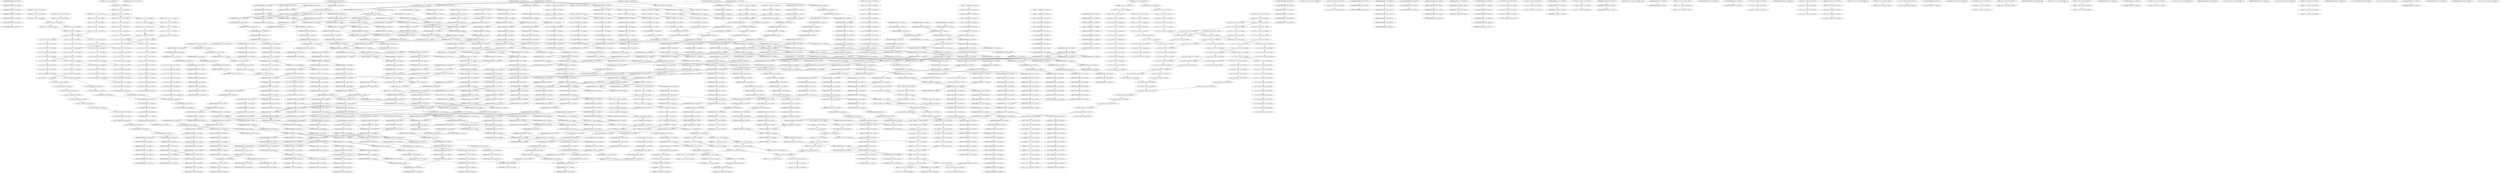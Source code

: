 digraph G {
    "000000000000100000_17-34:11-LEN:18" -> "000000000001000000_18-35:11-LEN:18";
    "000000000000000000_15-33:31-LEN:18" -> "000000000000000000_16-34:32-LEN:18";
    "000000000000111111_37-55:11-LEN:18" -> "000000000001111110_39-56:277-LEN:18";
    "101000000000000000_12-29:11-LEN:18" -> "010000000000000000_13-30:21-LEN:18";
    "000000000000000000_29-47:13-LEN:18" -> "000000000000000000_30-48:13-LEN:18";
    "000000000000000000_13-31:17-LEN:18" -> "000000000000000000_14-32:16-LEN:18";
    "001111111111111111_7-25:13-LEN:18" -> "011111111111111110_8-26:13-LEN:18";
    "000000000000111111_37-55:12-LEN:18" -> "000000000001111110_38-56:12-LEN:18";
    "111100000000000000_10-28:30-LEN:18" -> "111000000000000000_11-29:29-LEN:18";
    "000110100000000001_36-53:233-LEN:18" -> "001101000000000011_37-55:13-LEN:18";
    "000110100000000001_36-53:233-LEN:18" -> "001101000000000011_37-54:235-LEN:18";
    "000000000011111111_32-49:158-LEN:18" -> "000000000111111111_33-51:14-LEN:18";
    "000000000011111111_32-49:158-LEN:18" -> "000000000111111111_33-50:145-LEN:18";
    "000000000000111110_38-56:14-LEN:18" -> "000000000001111100_39-57:13-LEN:18";
    "110111100000111111_30-47:12-LEN:18" -> "101111000001111111_31-48:11-LEN:18";
    "000000000000001000_15-33:27-LEN:18" -> "000000000000010000_16-34:27-LEN:18";
    "000000000000000111_37-55:21-LEN:18" -> "000000000000001110_38-56:21-LEN:18";
    "100000000000000000_14-31:475-LEN:18" -> "000000000000000000_15-33:31-LEN:18";
    "100000000000000000_14-31:475-LEN:18" -> "000000000000000001_15-32:11-LEN:18";
    "100000000000000000_14-31:475-LEN:18" -> "000000000000000000_15-32:1215-LEN:18";
    "110110101000000000_24-41:166-LEN:18" -> "101101010000000000_25-42:167-LEN:18";
    "000001000011010111_17-34:81-LEN:18" -> "000010000110101111_18-35:75-LEN:18";
    "000000000000001000_16-34:13-LEN:18" -> "000000000000010000_17-35:13-LEN:18";
    "000001000000000000_36-54:15-LEN:18" -> "000010000000000000_37-55:15-LEN:18";
    "101011111100000000_28-46:11-LEN:18" -> "010111111000000000_29-47:11-LEN:18";
    "000000011000000011_22-40:23-LEN:18" -> "000000110000000110_23-41:21-LEN:18";
    "000000000000000000_17-35:139-LEN:18" -> "000000000000000000_18-36:143-LEN:18";
    "000000000000001000_15-33:39-LEN:18" -> "000000000000010000_16-34:40-LEN:18";
    "000000000111111111_33-51:14-LEN:18" -> "000000001111111111_34-52:12-LEN:18";
    "111111011110000011_25-43:14-LEN:18" -> "111110111100000111_26-44:15-LEN:18";
    "000000000010111100_40-57:28-LEN:18" -> "000000000101111000_41-58:24-LEN:18";
    "000011010000000111_35-52:25-LEN:18" -> "000110100000001111_36-53:22-LEN:18";
    "111111111111111101_9-27:13-LEN:18" -> "111111111111111011_10-28:12-LEN:18";
    "000000000000111111_30-47:156-LEN:18" -> "000000000001111111_31-48:153-LEN:18";
    "111111111111011111_10-28:11-LEN:18" -> "111111111110111110_11-29:11-LEN:18";
    "111110111010000000_21-39:12-LEN:18" -> "111101110100000000_22-40:13-LEN:18";
    "110011110000011111_29-46:14-LEN:18" -> "100111100000111111_30-47:168-LEN:18";
    "000000000000000000_8-26:34-LEN:18" -> "000000000000000001_10-27:32-LEN:18";
    "000000000000000000_8-26:34-LEN:18" -> "000000000000000000_10-27:1069-LEN:18";
    "000000000000000000_8-26:34-LEN:18" -> "000000000000000000_10-28:21-LEN:18";
    "000000000000001111_38-55:266-LEN:18" -> "000000000000011110_39-56:284-LEN:18";
    "000000000000000001_10-27:32-LEN:18" -> "000000000000000010_11-28:30-LEN:18";
    "100000001111111111_1-18:28-LEN:18" -> "000000011111111111_2-19:99-LEN:18";
    "000000000001111100_39-57:13-LEN:18" -> "000000000011111000_40-58:12-LEN:18";
    "000000000000000001_37-55:18-LEN:18" -> "000000000000000010_39-56:190-LEN:18";
    "000000000000000000_18-36:30-LEN:18" -> "000000000000000000_19-37:30-LEN:18";
    "000000010000000000_7-24:17-LEN:18" -> "000000100000000000_8-25:17-LEN:18";
    "000011111111111110_4-22:13-LEN:18" -> "000111111111111101_5-23:13-LEN:18";
    "000000000000100000_29-47:11-LEN:18" -> "000000000001000000_30-48:11-LEN:18";
    "000000000000000000_7-25:36-LEN:18" -> "000000000000000000_8-26:39-LEN:18";
    "000100001101011111_18-36:13-LEN:18" -> "001000011010111111_20-37:65-LEN:18";
    "000100001101011111_18-36:13-LEN:18" -> "001000011010111110_20-37:17-LEN:18";
    "000000000000001111_36-53:245-LEN:18" -> "000000000000011111_37-55:17-LEN:18";
    "000000000000001111_36-53:245-LEN:18" -> "000000000000011111_37-54:247-LEN:18";
    "000000000000000000_3-21:21-LEN:18" -> "000000000000000000_4-22:19-LEN:18";
    "000000000000011111_29-46:159-LEN:18" -> "000000000000111111_30-47:156-LEN:18";
    "000000000010000110_12-29:119-LEN:18" -> "000000000100001101_13-30:117-LEN:18";
    "111100000000000000_33-51:14-LEN:18" -> "111000000000000000_34-52:16-LEN:18";
    "111111111101101000_16-34:15-LEN:18" -> "111111111011010000_17-35:16-LEN:18";
    "000000001000000000_6-23:16-LEN:18" -> "000000010000000000_7-24:17-LEN:18";
    "000000011111111111_35-52:130-LEN:18" -> "000000111111111111_36-53:128-LEN:18";
    "000000011111111111_35-52:130-LEN:18" -> "000000111111111111_36-54:11-LEN:18";
    "000000100001101011_16-33:83-LEN:18" -> "000001000011010111_17-34:81-LEN:18";
    "000001100000000000_34-51:12-LEN:18" -> "000011000000000000_35-52:13-LEN:18";
    "000000000000001111_28-45:169-LEN:18" -> "000000000000011111_29-46:159-LEN:18";
    "000001111111100000_2-20:20-LEN:18" -> "000011111111000000_3-21:21-LEN:18";
    "000000001101000000_31-49:18-LEN:18" -> "000000011010000000_32-50:21-LEN:18";
    "000000000000000000_2-20:30-LEN:18" -> "000000000000000000_4-21:724-LEN:18";
    "100000000000000000_14-32:44-LEN:18" -> "000000000000000000_15-33:101-LEN:18";
    "000111111111111101_5-23:12-LEN:18" -> "001111111111111011_6-24:13-LEN:18";
    "111000000000000000_36-53:97-LEN:18" -> "110000000000000000_37-54:113-LEN:18";
    "000001111111111111_37-55:11-LEN:18" -> "000001111111111111_37-55:11-LEN:18";
    "000001111111111111_37-55:22-LEN:18" -> "000011111111111110_38-56:14-LEN:18";
    "000000100000000101_24-42:15-LEN:18" -> "000001000000001010_25-43:16-LEN:18";
    "000000011010000000_32-50:21-LEN:18" -> "000000110100000000_33-51:21-LEN:18";
    "111111011111010011_16-34:11-LEN:18" -> "111110111110100111_17-35:11-LEN:18";
    "000000000000000000_3-20:521-LEN:18" -> "000000000000000000_4-21:724-LEN:18";
    "000000010100000000_32-50:17-LEN:18" -> "000000101000000000_33-51:17-LEN:18";
    "111111100000000000_7-25:30-LEN:18" -> "111111000000000000_8-26:31-LEN:18";
    "000000000000001000_19-36:13-LEN:18" -> "000000000000010000_20-37:17-LEN:18";
    "000000000000000000_12-30:17-LEN:18" -> "000000000000000000_13-31:14-LEN:18";
    "000000000000000010_10-27:17-LEN:18" -> "000000000000000100_11-28:16-LEN:18";
    "000100000000000000_8-25:13-LEN:18" -> "001000000000000000_9-26:14-LEN:18";
    "000001000011010111_16-34:13-LEN:18" -> "000010000110101111_17-35:13-LEN:18";
    "000100000000000000_30-47:11-LEN:18" -> "001000000000000000_31-48:11-LEN:18";
    "000000110100000000_33-50:216-LEN:18" -> "000001101000000000_34-51:217-LEN:18";
    "110101111111000000_27-44:60-LEN:18" -> "101011111110000000_28-45:57-LEN:18";
    "101010000000000000_28-45:172-LEN:18" -> "010100000000000000_29-46:171-LEN:18";
    "000000000000000001_5-22:148-LEN:18" -> "000000000000000010_6-23:150-LEN:18";
    "000000000000000000_1-19:16-LEN:18" -> "000000000000000000_2-20:30-LEN:18";
    "000000000000000000_17-35:24-LEN:18" -> "000000000000000000_18-36:24-LEN:18";
    "111110000000000000_9-27:43-LEN:18" -> "111100000000000000_10-28:52-LEN:18";
    "000000000000100000_17-36:14-LEN:18" -> "000000000001000000_18-37:13-LEN:18";
    "000011111111111110_4-22:13-LEN:18" -> "000111111111111101_5-23:13-LEN:18";
    "000000000000000000_8-26:22-LEN:18" -> "000000000000000000_9-27:23-LEN:18";
    "000001000000001101_25-42:187-LEN:18" -> "000010000000011010_26-43:202-LEN:18";
    "111000001111111111_34-51:153-LEN:18" -> "110000011111111111_35-52:145-LEN:18";
    "000000000000000000_18-36:143-LEN:18" -> "000000000000000000_20-38:14-LEN:18";
    "000000000000000000_18-36:143-LEN:18" -> "000000000000000000_20-37:1307-LEN:18";
    "000000000000000000_18-36:143-LEN:18" -> "000000000000000001_20-37:19-LEN:18";
    "000000000000010000_8-26:30-LEN:18" -> "000000000000100001_9-27:26-LEN:18";
    "111111110111111010_14-31:178-LEN:18" -> "111111101111110100_15-32:186-LEN:18";
    "000000000100000000_22-39:15-LEN:18" -> "000000001000000000_23-40:17-LEN:18";
    "000000000100001101_13-30:117-LEN:18" -> "000000001000011010_14-31:117-LEN:18";
    "011111110000000000_6-24:20-LEN:18" -> "111111100000000000_7-25:19-LEN:18";
    "000000000000000000_26-44:18-LEN:18" -> "000000000000000000_27-45:19-LEN:18";
    "111111111011010100_16-34:15-LEN:18" -> "111111110110101000_17-35:16-LEN:18";
    "000000000000000000_30-48:20-LEN:18" -> "000000000000000000_31-49:21-LEN:18";
    "000000000010000000_19-37:21-LEN:18" -> "000000000100000000_20-38:23-LEN:18";
    "010011110000011111_29-46:163-LEN:18" -> "100111100000111111_30-47:168-LEN:18";
    "000000000000001000_17-34:24-LEN:18" -> "000000000000010000_18-35:24-LEN:18";
    "010000000011010000_29-46:193-LEN:18" -> "100000000110100000_30-47:200-LEN:18";
    "000000000100001101_12-30:14-LEN:18" -> "000000001000011010_13-31:15-LEN:18";
    "011111111111110111_7-25:28-LEN:18" -> "111111111111101111_8-26:28-LEN:18";
    "000000000000000000_32-49:741-LEN:18" -> "000000000000000001_33-51:12-LEN:18";
    "000000000000000000_32-49:741-LEN:18" -> "000000000000000000_33-50:702-LEN:18";
    "000000000000000000_32-49:741-LEN:18" -> "000000000000000000_33-51:18-LEN:18";
    "000000000000000000_32-49:741-LEN:18" -> "000000000000000001_33-50:259-LEN:18";
    "000011111111111111_5-22:173-LEN:18" -> "000111111111111111_6-23:167-LEN:18";
    "000001000000000000_22-39:12-LEN:18" -> "000010000000000000_23-40:12-LEN:18";
    "000100000000000000_3-20:13-LEN:18" -> "001000000000000000_4-21:17-LEN:18";
    "011111100000000000_31-49:15-LEN:18" -> "111111000000000000_33-50:88-LEN:18";
    "110111010000000000_24-42:12-LEN:18" -> "101110100000000000_25-43:12-LEN:18";
    "000000000000000000_27-45:19-LEN:18" -> "000000000000000000_29-46:628-LEN:18";
    "000000000000000000_27-45:19-LEN:18" -> "000000000000000000_29-47:18-LEN:18";
    "000000000000000000_30-48:13-LEN:18" -> "000000000000000000_31-49:14-LEN:18";
    "101000000000000000_28-46:18-LEN:18" -> "010000000000000000_29-47:17-LEN:18";
    "000000000000000000_39-57:12-LEN:18" -> "000000000000000000_40-58:12-LEN:18";
    "000000000000000000_14-32:54-LEN:18" -> "000000000000000000_15-33:101-LEN:18";
    "000111111100000000_4-22:17-LEN:18" -> "001111111000000000_5-23:18-LEN:18";
    "000011111111111111_5-23:14-LEN:18" -> "000111111111111111_6-24:12-LEN:18";
    "000011111111111111_5-23:15-LEN:18" -> "000111111111111111_6-24:15-LEN:18";
    "100000111111111111_36-54:12-LEN:18" -> "000001111111111111_37-55:26-LEN:18";
    "000000000000000000_30-48:34-LEN:18" -> "000000000000000000_31-49:33-LEN:18";
    "000000000000000010_24-42:17-LEN:18" -> "000000000000000100_25-43:17-LEN:18";
    "111111111101110100_16-34:11-LEN:18" -> "111111111011101000_17-35:11-LEN:18";
    "111110000000000000_8-27:23-LEN:18" -> "111100000000000000_9-28:25-LEN:18";
    "000000000010000000_28-45:11-LEN:18" -> "000000000100000000_29-46:12-LEN:18";
    "111111110101010000_18-36:11-LEN:18" -> "111111101010100000_19-37:12-LEN:18";
    "001111111000000000_5-23:18-LEN:18" -> "011111110000000000_6-24:18-LEN:18";
    "111111100000000000_8-26:43-LEN:18" -> "111111000000000000_9-27:45-LEN:18";
    "000000000000100000_15-32:13-LEN:18" -> "000000000001000000_16-33:11-LEN:18";
    "111111110000000000_7-25:14-LEN:18" -> "111111100000000000_8-26:16-LEN:18";
    "000000000000001000_15-34:14-LEN:18" -> "000000000000010000_16-35:14-LEN:18";
    "000000000010000000_20-37:260-LEN:18" -> "000000000100000000_21-38:262-LEN:18";
    "000011010000000000_35-52:215-LEN:18" -> "000110100000000001_36-53:233-LEN:18";
    "000011010000000000_35-52:215-LEN:18" -> "000110100000000000_36-53:11-LEN:18";
    "000000000000000000_15-33:29-LEN:18" -> "000000000000000000_16-34:29-LEN:18";
    "010111111100000000_29-46:56-LEN:18" -> "101111111000000000_30-47:63-LEN:18";
    "100000000000000000_6-23:16-LEN:18" -> "000000000000000000_7-25:33-LEN:18";
    "100000000000000000_6-23:16-LEN:18" -> "000000000000000000_7-24:1036-LEN:18";
    "001000011010111111_20-37:65-LEN:18" -> "010000110101111111_21-38:66-LEN:18";
    "000000000001000000_18-37:13-LEN:18" -> "000000000010000000_19-38:14-LEN:18";
    "000000000000000000_12-31:30-LEN:18" -> "000000000000000000_13-32:32-LEN:18";
    "110101010000000000_24-42:13-LEN:18" -> "101010100000000000_25-43:13-LEN:18";
    "000000000000000000_23-41:21-LEN:18" -> "000000000000000000_24-42:18-LEN:18";
    "000000000000000000_18-36:35-LEN:18" -> "000000000000000000_19-37:32-LEN:18";
    "000000000000000000_29-47:39-LEN:18" -> "000000000000000000_30-48:42-LEN:18";
    "111111111111011111_9-27:19-LEN:18" -> "111111111110111111_10-28:17-LEN:18";
    "000000000000000000_22-40:40-LEN:18" -> "000000000000000000_23-41:33-LEN:18";
    "010000000000000000_40-57:175-LEN:18" -> "100000000000000000_41-58:148-LEN:18";
    "000000000000000001_14-31:12-LEN:18" -> "000000000000000010_15-32:24-LEN:18";
    "000000000000000000_10-29:48-LEN:18" -> "000000000000000001_11-30:14-LEN:18";
    "000000000000000000_10-29:48-LEN:18" -> "000000000000000000_11-30:36-LEN:18";
    "000000000000000000_30-48:20-LEN:18" -> "000000000000000000_31-49:21-LEN:18";
    "000000000000000000_19-36:1255-LEN:18" -> "000000000000000000_20-38:14-LEN:18";
    "000000000000000000_19-36:1255-LEN:18" -> "000000000000000000_20-37:1307-LEN:18";
    "000000000000000000_19-36:1255-LEN:18" -> "000000000000000001_20-37:19-LEN:18";
    "111000000000000000_30-47:19-LEN:18" -> "110000000000000000_31-48:19-LEN:18";
    "000000000000000000_19-37:28-LEN:18" -> "000000000000000000_20-38:33-LEN:18";
    "111100000000000000_11-29:51-LEN:18" -> "111000000000000000_12-30:50-LEN:18";
    "111111111101101010_15-33:14-LEN:18" -> "111111111011010100_16-34:15-LEN:18";
    "000000000000000000_29-46:628-LEN:18" -> "000000000000000000_30-47:661-LEN:18";
    "000000000000000000_29-46:628-LEN:18" -> "000000000000000000_30-48:14-LEN:18";
    "110111111010011110_20-37:187-LEN:18" -> "101111110100111100_21-38:192-LEN:18";
    "111011111111011110_19-37:15-LEN:18" -> "110111111110111100_20-38:17-LEN:18";
    "000000000000000000_6-24:129-LEN:18" -> "000000000000000000_7-25:132-LEN:18";
    "000000000000000010_24-42:25-LEN:18" -> "000000000000000100_25-43:26-LEN:18";
    "000000000000111100_39-57:16-LEN:18" -> "000000000001111000_40-58:13-LEN:18";
    "100000000000000000_4-22:15-LEN:18" -> "000000000000000000_5-23:37-LEN:18";
    "111111100000000000_7-25:19-LEN:18" -> "111111000000000000_8-26:23-LEN:18";
    "000000000110000000_20-38:30-LEN:18" -> "000000001100000001_21-39:24-LEN:18";
    "000000000000000000_28-46:17-LEN:18" -> "000000000000000000_29-47:17-LEN:18";
    "001101011111110000_25-42:60-LEN:18" -> "011010111111100000_26-43:62-LEN:18";
    "000000000000000000_19-37:35-LEN:18" -> "000000000000000000_20-38:40-LEN:18";
    "001000000000000000_12-29:12-LEN:18" -> "010000000000000000_13-30:21-LEN:18";
    "000000000000000000_18-36:24-LEN:18" -> "000000000000000000_19-37:23-LEN:18";
    "000000000000000011_33-51:11-LEN:18" -> "000000000000000111_34-52:11-LEN:18";
    "000000000000001000_20-37:18-LEN:18" -> "000000000000010000_21-38:18-LEN:18";
    "111111111111101101_12-30:16-LEN:18" -> "111111111111011010_13-31:19-LEN:18";
    "000000000000000000_23-41:49-LEN:18" -> "000000000000000001_24-42:11-LEN:18";
    "000000000000000000_23-41:49-LEN:18" -> "000000000000000000_24-42:37-LEN:18";
    "000000111111111111_2-19:100-LEN:18" -> "000001111111111111_3-20:130-LEN:18";
    "000000000000000000_13-30:761-LEN:18" -> "000000000000000000_14-32:54-LEN:18";
    "000000000000000000_13-30:761-LEN:18" -> "000000000000000001_14-31:12-LEN:18";
    "000000000000000000_13-30:761-LEN:18" -> "000000000000000000_14-31:722-LEN:18";
    "000000000100000000_32-50:13-LEN:18" -> "000000001000000000_33-51:12-LEN:18";
    "000000000000000011_34-52:13-LEN:18" -> "000000000000000111_35-53:13-LEN:18";
    "111000000000000000_36-54:12-LEN:18" -> "110000000000000001_37-55:12-LEN:18";
    "111100000111111111_33-51:14-LEN:18" -> "111000001111111111_34-52:14-LEN:18";
    "111111111101101011_16-33:46-LEN:18" -> "111111111011010111_17-34:51-LEN:18";
    "011111110000000000_6-24:25-LEN:18" -> "111111100000000000_7-25:26-LEN:18";
    "000000000000000000_29-47:30-LEN:18" -> "000000000000000000_30-48:34-LEN:18";
    "000000000000000100_40-57:157-LEN:18" -> "000000000000001000_41-58:119-LEN:18";
    "000000000000000000_6-25:65-LEN:18" -> "000000000000000000_7-26:65-LEN:18";
    "110100000000011100_39-57:19-LEN:18" -> "101000000000111000_40-58:14-LEN:18";
    "000000000000000010_13-31:40-LEN:18" -> "000000000000000100_14-32:42-LEN:18";
    "111111111111011111_9-27:28-LEN:18" -> "111111111110111111_10-28:26-LEN:18";
    "000001111111000000_2-20:15-LEN:18" -> "000011111110000000_3-21:23-LEN:18";
    "000000000000000000_31-49:29-LEN:18" -> "000000000000000000_32-50:16-LEN:18";
    "000000000000000000_31-49:29-LEN:18" -> "000000000000000001_32-50:11-LEN:18";
    "000000000000000000_19-37:23-LEN:18" -> "000000000000000000_20-38:25-LEN:18";
    "000000000000010000_16-34:40-LEN:18" -> "000000000000100000_17-35:42-LEN:18";
    "000000110000000110_23-41:21-LEN:18" -> "000001100000001101_24-42:15-LEN:18";
    "101111110100111100_21-38:192-LEN:18" -> "011111101001111000_22-39:181-LEN:18";
    "001100000001101000_27-45:15-LEN:18" -> "011000000011010000_28-46:16-LEN:18";
    "000000000000000000_25-43:19-LEN:18" -> "000000000000000000_26-44:18-LEN:18";
    "000000000000000000_36-54:15-LEN:18" -> "000000000000000000_37-55:16-LEN:18";
    "000001000000000000_36-53:229-LEN:18" -> "000010000000000000_37-54:240-LEN:18";
    "000000000000000000_10-28:16-LEN:18" -> "000000000000000000_11-29:13-LEN:18";
    "000000000000101111_38-55:36-LEN:18" -> "000000000001011110_39-56:41-LEN:18";
    "000000000001000000_22-39:13-LEN:18" -> "000000000010000000_23-40:13-LEN:18";
    "000011111111111110_38-56:13-LEN:18" -> "000111111111111100_39-57:13-LEN:18";
    "111110000000000000_10-28:16-LEN:18" -> "111100000000000000_11-29:15-LEN:18";
    "111111111011111010_13-31:13-LEN:18" -> "111111110111110100_14-32:13-LEN:18";
    "001000000001101000_28-46:15-LEN:18" -> "010000000011010000_29-47:15-LEN:18";
    "000000000000000000_30-47:661-LEN:18" -> "000000000000000000_31-48:678-LEN:18";
    "111101101010000000_21-39:11-LEN:18" -> "111011010100000000_22-40:11-LEN:18";
    "000000000000000000_17-35:29-LEN:18" -> "000000000000000000_18-36:31-LEN:18";
    "000000000100000000_5-22:16-LEN:18" -> "000000001000000000_6-23:16-LEN:18";
    "111100000000000000_11-29:13-LEN:18" -> "111000000000000000_12-30:13-LEN:18";
    "000000000000000100_25-43:17-LEN:18" -> "000000000000001000_26-44:14-LEN:18";
    "011100000111111111_32-50:14-LEN:18" -> "111000001111111111_34-51:153-LEN:18";
    "001000000000000000_2-19:117-LEN:18" -> "010000000000000000_3-20:180-LEN:18";
    "000000000010000110_11-29:16-LEN:18" -> "000000000100001101_12-30:14-LEN:18";
    "000000000000000001_33-51:12-LEN:18" -> "000000000000000011_34-52:13-LEN:18";
    "000000000000000000_21-39:32-LEN:18" -> "000000000000000000_22-40:34-LEN:18";
    "000000000000000000_8-26:41-LEN:18" -> "000000000000000000_9-27:40-LEN:18";
    "000000000000000000_29-47:22-LEN:18" -> "000000000000000000_30-48:24-LEN:18";
    "111011010111110000_23-40:42-LEN:18" -> "110110101111100000_24-41:42-LEN:18";
    "000000000010000000_18-37:11-LEN:18" -> "000000000100000000_21-38:262-LEN:18";
    "111000000000000000_11-29:29-LEN:18" -> "110000000000000000_12-30:34-LEN:18";
    "101000000000011100_40-57:219-LEN:18" -> "010000000000111000_41-58:186-LEN:18";
    "011010111110000000_26-43:51-LEN:18" -> "110101111100000000_27-44:51-LEN:18";
    "010000000000000000_3-22:18-LEN:18" -> "100000000000000000_4-23:18-LEN:18";
    "000000000000000000_17-35:34-LEN:18" -> "000000000000000000_18-36:30-LEN:18";
    "000000000000000000_22-40:24-LEN:18" -> "000000000000000000_23-41:21-LEN:18";
    "000000000000000000_18-36:27-LEN:18" -> "000000000000000000_19-37:28-LEN:18";
    "000000000000000000_31-49:47-LEN:18" -> "000000000000000000_32-50:33-LEN:18";
    "000000000000000000_31-49:47-LEN:18" -> "000000000000000001_32-50:15-LEN:18";
    "000000000000000000_17-36:29-LEN:18" -> "000000000000000000_18-37:24-LEN:18";
    "000000000000000000_30-48:24-LEN:18" -> "000000000000000000_31-49:24-LEN:18";
    "000000000000011111_36-54:16-LEN:18" -> "000000000000111111_37-55:13-LEN:18";
    "000000000000000000_18-36:31-LEN:18" -> "000000000000000000_19-37:28-LEN:18";
    "110000000000000000_15-32:74-LEN:18" -> "100000000000000000_16-33:81-LEN:18";
    "000000000000000000_10-28:16-LEN:18" -> "000000000000000000_11-29:14-LEN:18";
    "111110100111100000_23-41:11-LEN:18" -> "111101001111000001_24-42:11-LEN:18";
    "000011111111111110_4-22:29-LEN:18" -> "000111111111111101_5-23:30-LEN:18";
    "000000000000000000_15-33:22-LEN:18" -> "000000000000000000_16-34:23-LEN:18";
    "111111111111011010_13-31:19-LEN:18" -> "111111111110110101_14-32:16-LEN:18";
    "000000001111111111_1-18:71-LEN:18" -> "000000011111111111_2-19:99-LEN:18";
    "000000000000000000_2-20:12-LEN:18" -> "000000000000000000_3-21:21-LEN:18";
    "000000000000000000_3-21:16-LEN:18" -> "000000000000000001_5-22:148-LEN:18";
    "000000000000000000_3-21:16-LEN:18" -> "000000000000000000_5-22:1009-LEN:18";
    "000000000000000000_3-21:16-LEN:18" -> "000000000000000000_5-23:33-LEN:18";
    "000000000000000000_27-45:55-LEN:18" -> "000000000000000000_28-46:52-LEN:18";
    "000000000000100000_16-35:11-LEN:18" -> "000000000001000000_17-36:11-LEN:18";
    "001000000000000000_4-21:17-LEN:18" -> "010000000000000000_5-22:15-LEN:18";
    "000000000000001110_38-56:14-LEN:18" -> "000000000000011100_39-57:12-LEN:18";
    "000000000000000000_12-30:20-LEN:18" -> "000000000000000000_13-31:23-LEN:18";
    "101010100000000000_25-43:13-LEN:18" -> "010101000000000000_26-44:14-LEN:18";
    "000000000000000000_7-25:33-LEN:18" -> "000000000000000000_8-26:33-LEN:18";
    "101111111000000000_30-47:63-LEN:18" -> "011111110000000000_31-48:68-LEN:18";
    "000000111111111111_3-20:144-LEN:18" -> "000001111111111111_4-21:184-LEN:18";
    "000000000000000000_31-49:11-LEN:18" -> "000000000000000000_32-50:13-LEN:18";
    "010000110101111111_21-38:66-LEN:18" -> "100001101011111110_22-39:60-LEN:18";
    "111111111111111110_9-26:168-LEN:18" -> "111111111111111101_10-27:170-LEN:18";
    "000000000000000000_25-43:16-LEN:18" -> "000000000000000000_26-44:18-LEN:18";
    "000000000000000100_20-37:15-LEN:18" -> "000000000000001000_21-38:17-LEN:18";
    "010000000011010000_28-46:11-LEN:18" -> "100000000110100000_30-47:200-LEN:18";
    "000000000000000001_4-22:11-LEN:18" -> "000000000000000010_5-23:11-LEN:18";
    "000000000000000000_24-42:17-LEN:18" -> "000000000000000000_25-43:19-LEN:18";
    "000000000000000010_12-31:14-LEN:18" -> "000000000000000100_13-32:14-LEN:18";
    "111111111111101010_13-31:12-LEN:18" -> "111111111111010101_14-32:12-LEN:18";
    "010000000000000000_3-20:180-LEN:18" -> "100000000000000000_4-21:368-LEN:18";
    "000000000000000000_7-25:24-LEN:18" -> "000000000000000000_8-26:30-LEN:18";
    "000000000000000000_23-41:28-LEN:18" -> "000000000000000000_24-42:24-LEN:18";
    "000000000000000000_7-25:23-LEN:18" -> "000000000000000000_8-26:24-LEN:18";
    "000000000000000000_9-27:34-LEN:18" -> "000000000000000000_10-28:34-LEN:18";
    "100000111111111111_36-53:149-LEN:18" -> "000001111111111111_37-54:306-LEN:18";
    "111111111111101111_13-30:16-LEN:18" -> "111111111111011110_14-31:14-LEN:18";
    "111111111101111111_12-30:18-LEN:18" -> "111111111011111111_13-31:12-LEN:18";
    "000000000000000000_8-26:30-LEN:18" -> "000000000000000000_9-27:29-LEN:18";
    "000000000000000000_9-26:1073-LEN:18" -> "000000000000000001_10-27:32-LEN:18";
    "000000000000000000_9-26:1073-LEN:18" -> "000000000000000000_10-27:1069-LEN:18";
    "000000000000000000_9-26:1073-LEN:18" -> "000000000000000000_10-28:21-LEN:18";
    "000111111111111101_5-23:30-LEN:18" -> "001111111111111011_6-24:28-LEN:18";
    "110111111010011100_20-38:15-LEN:18" -> "101111110100111000_21-39:15-LEN:18";
    "000000000100000000_20-39:12-LEN:18" -> "000000001000000000_21-40:13-LEN:18";
    "000000000000000000_9-27:133-LEN:18" -> "000000000000000000_10-28:135-LEN:18";
    "011010100000000000_26-43:175-LEN:18" -> "110101000000000000_27-44:167-LEN:18";
    "000000000000000000_3-21:15-LEN:18" -> "000000000000000000_4-22:15-LEN:18";
    "000000000000000100_16-33:23-LEN:18" -> "000000000000001000_17-34:24-LEN:18";
    "000000000000000000_20-38:14-LEN:18" -> "000000000000000000_21-39:12-LEN:18";
    "111111111111110110_11-29:16-LEN:18" -> "111111111111101101_12-30:16-LEN:18";
    "000001101000000000_33-51:23-LEN:18" -> "000011010000000000_34-52:22-LEN:18";
    "000011111110000000_3-21:23-LEN:18" -> "000111111100000000_4-22:32-LEN:18";
    "000000000000001111_37-55:13-LEN:18" -> "000000000000011110_38-56:11-LEN:18";
    "000000000000000000_8-26:20-LEN:18" -> "000000000000000000_9-27:18-LEN:18";
    "000000000000000111_35-53:13-LEN:18" -> "000000000000001111_36-54:12-LEN:18";
    "111111110111111110_14-32:13-LEN:18" -> "111111101111111101_15-33:15-LEN:18";
    "000000000000100000_28-46:14-LEN:18" -> "000000000001000000_30-47:217-LEN:18";
    "111101001111000001_25-42:176-LEN:18" -> "111010011110000011_26-43:180-LEN:18";
    "000001111111111111_4-22:14-LEN:18" -> "000011111111111111_5-23:15-LEN:18";
    "000000000000000000_19-37:30-LEN:18" -> "000000000000000000_20-38:28-LEN:18";
    "101111110100111000_21-39:15-LEN:18" -> "011111101001110000_22-40:15-LEN:18";
    "111000000000000000_12-30:11-LEN:18" -> "110000000000000000_13-31:14-LEN:18";
    "000000000000000000_11-29:125-LEN:18" -> "000000000000000001_12-30:41-LEN:18";
    "000000000000000000_11-29:125-LEN:18" -> "000000000000000000_12-30:85-LEN:18";
    "101001111000001111_28-45:167-LEN:18" -> "010011110000011111_29-46:163-LEN:18";
    "101001111000001111_28-45:167-LEN:18" -> "010011110000011111_29-47:13-LEN:18";
    "000000000000000000_12-30:17-LEN:18" -> "000000000000000000_13-31:16-LEN:18";
    "000000000100000001_21-39:17-LEN:18" -> "000000001000000011_22-40:18-LEN:18";
    "000000000000000000_10-28:21-LEN:18" -> "000000000000000000_11-29:21-LEN:18";
    "000000000000010000_18-35:24-LEN:18" -> "000000000000100000_19-36:24-LEN:18";
    "000011111111111111_5-23:18-LEN:18" -> "000111111111111111_6-24:18-LEN:18";
    "111010011100000111_26-44:15-LEN:18" -> "110100111000001111_27-45:13-LEN:18";
    "000000000100000000_21-38:262-LEN:18" -> "000000001000000000_22-39:11-LEN:18";
    "000000000100000000_21-38:262-LEN:18" -> "000000001000000001_22-40:13-LEN:18";
    "000000000100000000_21-38:262-LEN:18" -> "000000001000000001_22-39:197-LEN:18";
    "000001111111111111_3-21:11-LEN:18" -> "000011111111111110_4-22:13-LEN:18";
    "100000000000000000_14-32:33-LEN:18" -> "000000000000000000_15-33:92-LEN:18";
    "000000010000000000_20-37:16-LEN:18" -> "000000100000000000_21-38:15-LEN:18";
    "111111011111101001_15-33:11-LEN:18" -> "111110111111010011_16-34:12-LEN:18";
    "001000000000000000_30-47:22-LEN:18" -> "010000000000000000_31-48:209-LEN:18";
    "111111010011110000_23-40:186-LEN:18" -> "111110100111100000_24-41:186-LEN:18";
    "001111111100000000_5-23:14-LEN:18" -> "011111111000000000_6-24:14-LEN:18";
    "000000000001000000_18-36:43-LEN:18" -> "000000000010000000_20-37:260-LEN:18";
    "000000000000000011_33-51:16-LEN:18" -> "000000000000000111_34-52:16-LEN:18";
    "111111101110100000_19-37:13-LEN:18" -> "111111011101000000_20-38:13-LEN:18";
    "111111111111011101_14-32:12-LEN:18" -> "111111111110111010_15-33:11-LEN:18";
    "000000000000000111_37-55:21-LEN:18" -> "000000000000001110_38-56:19-LEN:18";
    "111111101111110100_15-32:186-LEN:18" -> "111111011111101001_16-33:181-LEN:18";
    "000000000000100000_18-36:15-LEN:18" -> "000000000001000000_19-37:16-LEN:18";
    "110000011111111111_35-53:13-LEN:18" -> "100000111111111111_36-54:12-LEN:18";
    "000000000000000100_14-32:42-LEN:18" -> "000000000000001000_15-33:39-LEN:18";
    "000000000000000000_14-32:15-LEN:18" -> "000000000000000000_15-33:29-LEN:18";
    "111111110110101000_17-35:11-LEN:18" -> "111111101101010000_19-36:147-LEN:18";
    "000000000000100001_9-27:26-LEN:18" -> "000000000001000011_10-28:21-LEN:18";
    "110000011111111111_35-53:18-LEN:18" -> "100000111111111111_36-54:18-LEN:18";
    "000000000000000000_14-32:15-LEN:18" -> "000000000000000000_15-33:22-LEN:18";
    "000000000000000100_14-32:27-LEN:18" -> "000000000000001000_15-33:27-LEN:18";
    "111111000000000000_33-51:11-LEN:18" -> "111110000000000000_34-52:11-LEN:18";
    "000010000000000000_31-48:12-LEN:18" -> "000100000000000000_32-49:13-LEN:18";
    "000000000000000000_12-30:18-LEN:18" -> "000000000000000000_13-31:17-LEN:18";
    "000000000000000000_13-31:14-LEN:18" -> "000000000000000000_14-32:15-LEN:18";
    "111110000000000000_12-29:68-LEN:18" -> "111100000000000000_13-30:74-LEN:18";
    "111101101011111000_22-39:40-LEN:18" -> "111011010111110000_23-40:42-LEN:18";
    "000000000000000000_5-23:25-LEN:18" -> "000000000000000000_6-24:26-LEN:18";
    "111111111011111101_12-30:26-LEN:18" -> "111111110111111010_13-31:27-LEN:18";
    "111111100000000000_8-26:16-LEN:18" -> "111111000000000000_9-27:16-LEN:18";
    "110000011111111111_34-52:13-LEN:18" -> "100000111111111111_36-53:149-LEN:18";
    "000000000000000000_22-40:26-LEN:18" -> "000000000000000000_23-41:19-LEN:18";
    "110000000000000000_3-20:87-LEN:18" -> "100000000000000000_4-21:368-LEN:18";
    "000000000000000000_18-36:11-LEN:18" -> "000000000000000000_19-37:11-LEN:18";
    "111111111101110110_12-29:14-LEN:18" -> "111111111011101101_13-30:14-LEN:18";
    "000000100000000110_23-41:15-LEN:18" -> "000001000000001101_24-42:13-LEN:18";
    "000000000000000000_6-24:31-LEN:18" -> "000000000000000000_7-25:36-LEN:18";
    "000000000000110100_27-44:11-LEN:18" -> "000000000001101000_28-45:12-LEN:18";
    "000000000000000000_34-51:622-LEN:18" -> "000000000000000000_35-52:370-LEN:18";
    "000000000000000000_34-51:622-LEN:18" -> "000000000000000001_35-53:17-LEN:18";
    "000000000000000000_34-51:622-LEN:18" -> "000000000000000001_35-52:221-LEN:18";
    "000000000000000000_19-37:31-LEN:18" -> "000000000000000000_20-38:32-LEN:18";
    "000001111111111111_37-55:12-LEN:18" -> "000001111111111111_37-55:12-LEN:18";
    "000000100000000000_21-38:15-LEN:18" -> "000001000000000000_22-39:12-LEN:18";
    "000000000100000000_26-43:15-LEN:18" -> "000000001000000000_27-44:15-LEN:18";
    "000000000000000000_27-45:19-LEN:18" -> "000000000000000000_28-46:21-LEN:18";
    "000000000000000111_36-54:12-LEN:18" -> "000000000000001111_37-55:13-LEN:18";
    "000000000000000000_32-50:12-LEN:18" -> "000000000000000000_33-51:16-LEN:18";
    "110000000000000000_13-31:53-LEN:18" -> "100000000000000000_14-32:53-LEN:18";
    "000001111111111111_4-22:17-LEN:18" -> "000011111111111111_5-23:18-LEN:18";
    "000000000000111100_40-57:221-LEN:18" -> "000000000001111000_41-58:190-LEN:18";
    "000000000000000000_3-21:27-LEN:18" -> "000000000000000000_4-22:24-LEN:18";
    "000000000000000000_9-27:11-LEN:18" -> "000000000000000000_10-28:11-LEN:18";
    "000000000000000000_33-51:13-LEN:18" -> "000000000000000000_33-51:13-LEN:18";
    "000000000000000000_4-22:14-LEN:18" -> "000000000000000000_5-23:25-LEN:18";
    "000000000000000000_7-25:20-LEN:18" -> "000000000000000000_8-26:19-LEN:18";
    "000000000001111110_39-56:277-LEN:18" -> "000000000011111100_40-57:232-LEN:18";
    "000000000000000001_15-32:11-LEN:18" -> "000000000000000010_16-33:11-LEN:18";
    "000000100000000110_23-41:11-LEN:18" -> "000001000000001101_24-42:11-LEN:18";
    "000000000000000000_19-37:93-LEN:18" -> "000000000000000000_20-38:98-LEN:18";
    "000000000000000000_18-36:35-LEN:18" -> "000000000000000000_19-37:31-LEN:18";
    "000000000000000000_11-29:19-LEN:18" -> "000000000000000000_12-30:13-LEN:18";
    "111010000000000000_28-45:11-LEN:18" -> "110100000000000000_29-46:23-LEN:18";
    "100111100000111111_30-48:14-LEN:18" -> "001111000001111111_31-49:14-LEN:18";
    "001000000000000000_2-21:14-LEN:18" -> "010000000000000000_3-22:18-LEN:18";
    "111111111111111011_11-29:26-LEN:18" -> "111111111111110111_12-30:21-LEN:18";
    "000000000001000000_20-37:24-LEN:18" -> "000000000010000000_21-38:25-LEN:18";
    "000000100000000000_8-25:17-LEN:18" -> "000001000000000000_9-26:16-LEN:18";
    "100000111111111111_36-54:11-LEN:18" -> "000001111111111111_37-55:16-LEN:18";
    "111111111110111111_11-28:160-LEN:18" -> "111111111101111110_12-29:172-LEN:18";
    "000000000000000000_20-38:33-LEN:18" -> "000000000000000000_21-39:27-LEN:18";
    "000000000001000000_18-36:13-LEN:18" -> "000000000010000000_19-37:14-LEN:18";
    "100000000000000111_35-52:12-LEN:18" -> "000000000000001111_36-53:245-LEN:18";
    "000000000000000000_24-42:21-LEN:18" -> "000000000000000000_25-43:20-LEN:18";
    "000000010000000011_23-40:198-LEN:18" -> "000000100000000110_24-41:193-LEN:18";
    "000000000000000000_7-25:32-LEN:18" -> "000000000000000000_8-26:34-LEN:18";
    "000000000000000000_11-29:23-LEN:18" -> "000000000000000000_12-30:17-LEN:18";
    "000000000000000011_35-52:66-LEN:18" -> "000000000000000111_36-53:71-LEN:18";
    "000000000000000000_6-24:26-LEN:18" -> "000000000000000000_7-25:26-LEN:18";
    "000111111100000000_4-22:20-LEN:18" -> "001111111000000000_5-23:21-LEN:18";
    "111110000000000000_34-52:11-LEN:18" -> "111100000000000000_35-53:12-LEN:18";
    "111100000111111111_33-50:148-LEN:18" -> "111000001111111111_34-51:153-LEN:18";
    "000000000000000000_23-40:1122-LEN:18" -> "000000000000000000_24-42:22-LEN:18";
    "000000000000000000_23-40:1122-LEN:18" -> "000000000000000000_24-41:852-LEN:18";
    "000000000000000000_23-40:1122-LEN:18" -> "000000000000000001_24-41:218-LEN:18";
    "000000000000000111_27-44:182-LEN:18" -> "000000000000001111_28-45:169-LEN:18";
    "000000000000000111_27-44:182-LEN:18" -> "000000000000001110_28-45:17-LEN:18";
    "111111101111110100_14-32:26-LEN:18" -> "111111011111101001_15-33:23-LEN:18";
    "110110100000000000_24-42:16-LEN:18" -> "101101000000000000_25-43:17-LEN:18";
    "010000000000000000_10-27:13-LEN:18" -> "100000000000000000_11-28:12-LEN:18";
    "000001111111111111_4-22:11-LEN:18" -> "000011111111111111_5-23:14-LEN:18";
    "000000000000000000_16-34:25-LEN:18" -> "000000000000000000_17-35:29-LEN:18";
    "000000000000000101_35-52:34-LEN:18" -> "000000000000001011_36-53:34-LEN:18";
    "000000000000000000_15-33:101-LEN:18" -> "000000000000000000_16-34:100-LEN:18";
    "000001000011010111_17-35:12-LEN:18" -> "000010000110101111_18-36:12-LEN:18";
    "000000110000000000_33-50:11-LEN:18" -> "000001100000000000_34-51:12-LEN:18";
    "000000000000000001_12-30:49-LEN:18" -> "000000000000000011_13-31:25-LEN:18";
    "000000000000000001_12-30:49-LEN:18" -> "000000000000000010_13-31:26-LEN:18";
    "000000000000110000_17-35:26-LEN:18" -> "000000000001100000_18-36:26-LEN:18";
    "000000000000000000_27-45:26-LEN:18" -> "000000000000000000_28-46:29-LEN:18";
    "000000000111111111_33-50:145-LEN:18" -> "000000001111111111_34-51:137-LEN:18";
    "000000000111111111_33-50:145-LEN:18" -> "000000001111111110_34-51:11-LEN:18";
    "000000000000001111_36-54:12-LEN:18" -> "000000000000011111_37-55:13-LEN:18";
    "000000000000000000_31-49:24-LEN:18" -> "000000000000000001_32-50:13-LEN:18";
    "000000000000000000_1-18:156-LEN:18" -> "000000000000000000_2-21:30-LEN:18";
    "000000000000000000_1-18:156-LEN:18" -> "000000000000000000_2-20:46-LEN:18";
    "000000000000000000_1-18:156-LEN:18" -> "000000000000000000_2-19:318-LEN:18";
    "000000000000000000_3-22:30-LEN:18" -> "000000000000000000_4-23:43-LEN:18";
    "000000000000000000_33-50:702-LEN:18" -> "000000000000000000_34-51:622-LEN:18";
    "000000000000000000_33-50:702-LEN:18" -> "000000000000000001_34-51:77-LEN:18";
    "000000000000000000_34-52:18-LEN:18" -> "000000000000000000_35-53:14-LEN:18";
    "111111011010111110_20-37:42-LEN:18" -> "111110110101111100_21-38:45-LEN:18";
    "000000000000001000_24-41:14-LEN:18" -> "000000000000010000_25-42:11-LEN:18";
    "000000000100000000_29-46:12-LEN:18" -> "000000001000000000_30-47:15-LEN:18";
    "000000001000000001_21-39:11-LEN:18" -> "000000010000000011_22-40:11-LEN:18";
    "000000000000010111_37-54:37-LEN:18" -> "000000000000101111_38-55:36-LEN:18";
    "001111111000000000_5-23:25-LEN:18" -> "011111110000000000_6-24:25-LEN:18";
    "100000000000000000_14-32:12-LEN:18" -> "000000000000000000_15-33:29-LEN:18";
    "110000000000000000_15-33:11-LEN:18" -> "100000000000000000_16-34:13-LEN:18";
    "010011100000111111_29-47:13-LEN:18" -> "100111000001111111_30-48:13-LEN:18";
    "000000000000000000_31-49:13-LEN:18" -> "000000000000000000_32-50:13-LEN:18";
    "000000100001101011_15-33:13-LEN:18" -> "000001000011010111_16-34:13-LEN:18";
    "000000000000000000_23-41:19-LEN:18" -> "000000000000000000_24-42:13-LEN:18";
    "000000000000000000_21-39:27-LEN:18" -> "000000000000000000_22-40:28-LEN:18";
    "111111100000000000_10-27:61-LEN:18" -> "111111000000000000_11-28:67-LEN:18";
    "000000000000000000_31-49:33-LEN:18" -> "000000000000000001_33-51:12-LEN:18";
    "000000000000000000_31-49:33-LEN:18" -> "000000000000000000_33-50:702-LEN:18";
    "000000000000000000_31-49:33-LEN:18" -> "000000000000000000_33-51:18-LEN:18";
    "000000000000000000_31-49:33-LEN:18" -> "000000000000000001_33-50:259-LEN:18";
    "000000000000000000_30-48:14-LEN:18" -> "000000000000000000_31-49:13-LEN:18";
    "000000000000000000_9-28:63-LEN:18" -> "000000000000000000_10-29:48-LEN:18";
    "000110101111110000_24-42:12-LEN:18" -> "001101011111100000_25-43:12-LEN:18";
    "000000000000000000_14-32:20-LEN:18" -> "000000000000000000_15-33:38-LEN:18";
    "000000101000000000_33-51:17-LEN:18" -> "000001010000000000_34-52:18-LEN:18";
    "000000000000011100_39-57:23-LEN:18" -> "000000000000111000_40-58:16-LEN:18";
    "111110100111000001_24-42:14-LEN:18" -> "111101001110000011_25-43:14-LEN:18";
    "100000000000000000_14-32:11-LEN:18" -> "000000000000000000_15-33:36-LEN:18";
    "000000000000000000_20-38:40-LEN:18" -> "000000000000000000_21-39:37-LEN:18";
    "000001000000000000_6-23:12-LEN:18" -> "000010000000000000_7-24:12-LEN:18";
    "000000000000000000_38-55:256-LEN:18" -> "000000000000000000_39-56:291-LEN:18";
    "010000000000000000_31-49:11-LEN:18" -> "010000000000000000_31-49:11-LEN:18";
    "111110000000000000_33-51:11-LEN:18" -> "111100000000000000_34-52:11-LEN:18";
    "000000001000000000_33-50:238-LEN:18" -> "000000010000000000_34-51:236-LEN:18";
    "000000000000000000_21-39:22-LEN:18" -> "000000000000000000_22-40:22-LEN:18";
    "000000000000000000_14-32:60-LEN:18" -> "000000000000000000_15-33:92-LEN:18";
    "000010000000000000_37-54:240-LEN:18" -> "000100000000000000_38-55:229-LEN:18";
    "100000111111100000_1-19:14-LEN:18" -> "000001111111000000_2-20:15-LEN:18";
    "000000000001000011_11-29:25-LEN:18" -> "000000000010000111_12-30:22-LEN:18";
    "000011111111111111_5-23:11-LEN:18" -> "000111111111111111_6-24:12-LEN:18";
    "100000000000000000_30-47:14-LEN:18" -> "000000000000000000_31-48:678-LEN:18";
    "000000000000000000_25-43:33-LEN:18" -> "000000000000000000_26-44:34-LEN:18";
    "000000000001100000_18-36:26-LEN:18" -> "000000000011000000_19-37:27-LEN:18";
    "000000000000000000_19-37:32-LEN:18" -> "000000000000000000_20-38:35-LEN:18";
    "000000000000000000_27-45:13-LEN:18" -> "000000000000000000_28-46:13-LEN:18";
    "000000000000000100_18-35:14-LEN:18" -> "000000000000001000_19-36:13-LEN:18";
    "000000000000000000_26-44:18-LEN:18" -> "000000000000000000_28-46:39-LEN:18";
    "000000000000000000_26-44:18-LEN:18" -> "000000000000000000_28-45:628-LEN:18";
    "000000000000000000_11-29:23-LEN:18" -> "000000000000000000_12-30:18-LEN:18";
    "000000000000000000_9-27:40-LEN:18" -> "000000000000000000_10-28:42-LEN:18";
    "000000000000000000_13-31:12-LEN:18" -> "000000000000000000_14-32:12-LEN:18";
    "111011111101001111_18-36:24-LEN:18" -> "110111111010011110_20-37:187-LEN:18";
    "111111110111111010_13-31:14-LEN:18" -> "111111101111110100_14-32:15-LEN:18";
    "000000000000000010_19-36:13-LEN:18" -> "000000000000000100_20-37:15-LEN:18";
    "000000000000000000_19-37:34-LEN:18" -> "000000000000000000_20-38:40-LEN:18";
    "000000100000000000_35-52:231-LEN:18" -> "000001000000000000_36-53:229-LEN:18";
    "111010011110000011_26-43:180-LEN:18" -> "110100111100000111_27-44:177-LEN:18";
    "000000000010000000_19-36:11-LEN:18" -> "000000000100000000_20-37:12-LEN:18";
    "100000000000000000_1-18:206-LEN:18" -> "000000000000000000_2-21:30-LEN:18";
    "100000000000000000_1-18:206-LEN:18" -> "000000000000000000_2-20:46-LEN:18";
    "100000000000000000_1-18:206-LEN:18" -> "000000000000000000_2-19:318-LEN:18";
    "111100000000000000_1-18:62-LEN:18" -> "111000000000000000_2-19:60-LEN:18";
    "000101000000000011_36-54:16-LEN:18" -> "001010000000000111_37-55:16-LEN:18";
    "000000000000010000_22-39:17-LEN:18" -> "000000000000100000_23-40:17-LEN:18";
    "111111101111111001_15-33:12-LEN:18" -> "111111011111110011_16-34:11-LEN:18";
    "111110101010000000_21-39:12-LEN:18" -> "111101010100000000_22-40:12-LEN:18";
    "000000000000000000_20-38:32-LEN:18" -> "000000000000000000_21-39:25-LEN:18";
    "000000010000000000_28-45:13-LEN:18" -> "000000100000000000_29-46:13-LEN:18";
    "000000000000000000_15-33:14-LEN:18" -> "000000000000000000_16-34:16-LEN:18";
    "000001000000001101_24-42:11-LEN:18" -> "000010000000011010_26-43:202-LEN:18";
    "111011010000000000_23-41:18-LEN:18" -> "110110100000000000_24-42:16-LEN:18";
    "000000000000010000_9-26:165-LEN:18" -> "000000000000100001_10-27:161-LEN:18";
    "000111111100000000_4-22:24-LEN:18" -> "001111111000000000_5-23:25-LEN:18";
    "000000000001000000_18-36:27-LEN:18" -> "000000000010000000_19-37:21-LEN:18";
    "111111111111111011_10-28:16-LEN:18" -> "111111111111110110_11-29:16-LEN:18";
    "000000000000000001_11-30:14-LEN:18" -> "000000000000000010_12-31:14-LEN:18";
    "000111111100000000_4-22:32-LEN:18" -> "001111111000000000_5-23:32-LEN:18";
    "000000000000000000_17-35:35-LEN:18" -> "000000000000000000_18-36:35-LEN:18";
    "000000000100001110_13-31:15-LEN:18" -> "000000001000011101_14-32:13-LEN:18";
    "000000000000000000_17-35:27-LEN:18" -> "000000000000000000_18-36:27-LEN:18";
    "111111010101000000_20-38:12-LEN:18" -> "111110101010000000_21-39:12-LEN:18";
    "000000000000000000_20-37:1307-LEN:18" -> "000000000000000001_21-38:18-LEN:18";
    "000000000000000000_20-37:1307-LEN:18" -> "000000000000000000_21-39:29-LEN:18";
    "000000000000000000_20-37:1307-LEN:18" -> "000000000000000000_21-38:1306-LEN:18";
    "000000000000000000_25-42:659-LEN:18" -> "000000000000000000_26-43:656-LEN:18";
    "000000000000000000_25-42:659-LEN:18" -> "000000000000000000_26-44:13-LEN:18";
    "111000000000000000_34-52:16-LEN:18" -> "110000000000000000_35-53:18-LEN:18";
    "000000000000000000_8-26:19-LEN:18" -> "000000000000000000_9-27:22-LEN:18";
    "000000011111111111_2-19:99-LEN:18" -> "000000111111111111_3-20:144-LEN:18";
    "101001110000011111_28-46:13-LEN:18" -> "010011100000111111_29-47:12-LEN:18";
    "000000000000000000_17-35:32-LEN:18" -> "000000000000000000_19-36:1255-LEN:18";
    "000000000000000000_17-35:32-LEN:18" -> "000000000000000000_19-37:32-LEN:18";
    "111100111111010011_17-34:12-LEN:18" -> "111001111110100111_18-35:12-LEN:18";
    "000011111111000000_2-20:12-LEN:18" -> "000111111110000000_4-21:325-LEN:18";
    "111110110100000000_21-39:18-LEN:18" -> "111101101000000000_22-40:18-LEN:18";
    "000000000000000010_34-51:38-LEN:18" -> "000000000000000101_35-52:34-LEN:18";
    "000000010000110101_15-32:99-LEN:18" -> "000000100001101011_16-33:83-LEN:18";
    "000000010000110101_15-32:99-LEN:18" -> "000000100001101011_16-34:12-LEN:18";
    "000000000001011110_39-56:41-LEN:18" -> "000000000010111100_40-57:28-LEN:18";
    "000000000000000000_15-33:29-LEN:18" -> "000000000000000000_16-34:30-LEN:18";
    "111111111011111111_13-31:12-LEN:18" -> "111111110111111110_14-32:13-LEN:18";
    "000000000000000000_9-27:24-LEN:18" -> "000000000000000000_10-28:24-LEN:18";
    "111111111011010100_17-34:134-LEN:18" -> "111111110110101000_18-35:139-LEN:18";
    "000111111000000000_4-23:23-LEN:18" -> "001111110000000000_5-24:22-LEN:18";
    "000000000000000000_30-48:13-LEN:18" -> "000000000000000000_31-49:33-LEN:18";
    "000001111111100000_2-19:160-LEN:18" -> "000011111111000000_3-20:250-LEN:18";
    "010000000000000011_34-51:11-LEN:18" -> "100000000000000111_35-52:12-LEN:18";
    "100000000000000001_36-55:14-LEN:18" -> "000000000000000010_39-56:190-LEN:18";
    "000000000000000000_11-29:31-LEN:18" -> "000000000000000000_13-30:761-LEN:18";
    "000000000000000000_11-29:31-LEN:18" -> "000000000000000001_13-30:255-LEN:18";
    "000000000000000000_11-29:31-LEN:18" -> "000000000000000000_13-31:15-LEN:18";
    "100000000101000000_30-48:18-LEN:18" -> "000000001010000000_31-49:18-LEN:18";
    "000110101111111000_24-41:62-LEN:18" -> "001101011111110000_25-42:60-LEN:18";
    "000000000000000001_12-30:41-LEN:18" -> "000000000000000010_13-31:40-LEN:18";
    "001111111111111111_7-25:11-LEN:18" -> "011111111111111110_8-26:11-LEN:18";
    "000000000000000000_25-43:12-LEN:18" -> "000000000000000000_26-44:13-LEN:18";
    "010011110000011111_29-47:13-LEN:18" -> "100111100000111111_30-48:14-LEN:18";
    "000000000000000000_24-42:60-LEN:18" -> "000000000000000000_25-43:59-LEN:18";
    "000001111111111111_37-55:26-LEN:18" -> "000011111111111110_38-56:13-LEN:18";
    "000001111111111111_37-55:26-LEN:18" -> "000011111111111111_38-56:12-LEN:18";
    "000000000000000000_18-37:11-LEN:18" -> "000000000000000000_20-38:118-LEN:18";
    "000000000000000001_18-35:15-LEN:18" -> "000000000000000010_19-36:13-LEN:18";
    "000000000000000000_13-31:83-LEN:18" -> "000000000000000000_14-32:84-LEN:18";
    "000100000000110100_26-44:13-LEN:18" -> "001000000001101000_27-45:13-LEN:18";
    "000000000000000000_26-43:656-LEN:18" -> "000000000000000000_27-45:17-LEN:18";
    "000000000000000000_26-43:656-LEN:18" -> "000000000000000000_27-44:644-LEN:18";
    "000000000000000000_28-46:18-LEN:18" -> "000000000000000000_29-47:18-LEN:18";
    "000000000000000000_5-23:15-LEN:18" -> "000000000000000000_6-24:16-LEN:18";
    "001101000000000111_37-55:20-LEN:18" -> "011010000000001110_38-56:20-LEN:18";
    "000000000000111110_39-56:74-LEN:18" -> "000000000001111100_40-57:66-LEN:18";
    "000000000000000000_11-29:29-LEN:18" -> "000000000000000000_12-30:25-LEN:18";
    "000000000000000000_37-55:11-LEN:18" -> "000000000000000000_38-56:11-LEN:18";
    "011111111111111110_8-26:11-LEN:18" -> "111111111111111101_9-27:11-LEN:18";
    "000000000000000000_2-20:15-LEN:18" -> "000000000000000000_3-21:23-LEN:18";
    "000000000000000000_33-51:11-LEN:18" -> "000000000000000000_33-51:11-LEN:18";
    "000000000000010000_20-37:17-LEN:18" -> "000000000000100000_21-38:16-LEN:18";
    "000000000010000000_17-34:12-LEN:18" -> "000000000100000000_18-35:13-LEN:18";
    "101111000001111111_31-48:11-LEN:18" -> "011110000011111111_32-49:164-LEN:18";
    "000011111111111101_4-23:13-LEN:18" -> "000111111111111011_5-24:13-LEN:18";
    "010000000000000000_3-21:20-LEN:18" -> "100000000000000000_4-22:44-LEN:18";
    "000000000000000000_9-27:33-LEN:18" -> "000000000000000000_10-28:29-LEN:18";
    "101011111110000000_28-45:57-LEN:18" -> "010111111100000000_29-46:56-LEN:18";
    "111101101000000000_22-40:18-LEN:18" -> "111011010000000000_23-41:18-LEN:18";
    "100111000001111111_30-48:13-LEN:18" -> "001110000011111111_31-49:14-LEN:18";
    "110101111100000000_27-44:51-LEN:18" -> "101011111000000000_28-45:55-LEN:18";
    "000001111111111111_37-54:306-LEN:18" -> "000011111111111111_38-55:279-LEN:18";
    "000000000000000000_28-46:39-LEN:18" -> "000000000000000000_29-47:39-LEN:18";
    "000000000000000000_22-40:24-LEN:18" -> "000000000000000000_24-42:22-LEN:18";
    "000000000000000000_22-40:24-LEN:18" -> "000000000000000000_24-41:852-LEN:18";
    "000000000000000000_22-40:24-LEN:18" -> "000000000000000001_24-41:218-LEN:18";
    "000000000001000000_24-41:16-LEN:18" -> "000000000010000000_25-42:15-LEN:18";
    "000000000000000000_32-50:33-LEN:18" -> "000000000000000000_33-51:36-LEN:18";
    "000000000000000000_9-27:17-LEN:18" -> "000000000000000000_10-28:16-LEN:18";
    "111111111111011010_14-31:172-LEN:18" -> "111111111110110100_15-33:14-LEN:18";
    "111111111111011010_14-31:172-LEN:18" -> "111111111110110101_15-32:168-LEN:18";
    "000000000000000000_3-21:14-LEN:18" -> "000000000000000000_4-22:14-LEN:18";
    "000000000000000000_3-21:23-LEN:18" -> "000000000000000000_4-22:25-LEN:18";
    "000000000001000000_23-40:14-LEN:18" -> "000000000010000000_24-41:11-LEN:18";
    "000000000000000000_14-32:21-LEN:18" -> "000000000000000000_15-33:29-LEN:18";
    "000000000001111100_40-57:66-LEN:18" -> "000000000011111000_41-58:53-LEN:18";
    "000000000000000000_26-44:58-LEN:18" -> "000000000000000000_27-45:55-LEN:18";
    "000010000000000000_7-24:12-LEN:18" -> "000100000000000000_8-25:13-LEN:18";
    "000000000000001000_27-44:209-LEN:18" -> "000000000000010000_28-45:207-LEN:18";
    "000000000000001000_27-44:209-LEN:18" -> "000000000000010000_28-46:12-LEN:18";
    "000000000000000100_25-43:26-LEN:18" -> "000000000000001000_26-44:27-LEN:18";
    "000000000000000000_17-36:13-LEN:18" -> "000000000000000000_18-37:11-LEN:18";
    "000000000000000111_26-44:19-LEN:18" -> "000000000000001111_27-45:16-LEN:18";
    "111101101010000000_22-39:148-LEN:18" -> "111011010100000000_23-40:162-LEN:18";
    "000000000000000000_6-24:40-LEN:18" -> "000000000000000000_7-25:39-LEN:18";
    "110100000000000000_29-46:23-LEN:18" -> "101000000000000000_30-47:193-LEN:18";
    "111111111110110100_15-33:14-LEN:18" -> "111111111101101000_16-34:15-LEN:18";
    "000000000000000000_39-57:14-LEN:18" -> "000000000000000000_40-58:13-LEN:18";
    "000000000000000000_6-24:23-LEN:18" -> "000000000000000000_7-25:25-LEN:18";
    "000000000000011111_28-46:14-LEN:18" -> "000000000000111111_29-47:14-LEN:18";
    "011111000000000000_31-48:67-LEN:18" -> "111110000000000000_32-49:75-LEN:18";
    "000000000010000000_25-42:15-LEN:18" -> "000000000100000000_26-43:15-LEN:18";
    "000000000000000000_18-36:93-LEN:18" -> "000000000000000000_19-37:93-LEN:18";
    "100000000000000001_14-31:11-LEN:18" -> "000000000000000010_15-32:24-LEN:18";
    "000011010111111000_23-41:12-LEN:18" -> "000110101111110000_24-42:12-LEN:18";
    "000000000000000000_13-31:60-LEN:18" -> "000000000000000000_14-32:60-LEN:18";
    "011111010011110000_22-40:11-LEN:18" -> "111110100111100000_23-41:11-LEN:18";
    "100000000000000000_5-22:14-LEN:18" -> "000000000000000000_6-23:1006-LEN:18";
    "100000000000000000_5-22:14-LEN:18" -> "000000000000000000_6-24:25-LEN:18";
    "000000000000000000_9-27:23-LEN:18" -> "000000000000000000_10-28:23-LEN:18";
    "000000000000000000_16-34:30-LEN:18" -> "000000000000000000_17-35:32-LEN:18";
    "101011111000000000_28-45:55-LEN:18" -> "010111110000000000_29-46:55-LEN:18";
    "000000000000000000_16-33:1186-LEN:18" -> "000000000000000000_17-34:1285-LEN:18";
    "000000000000000000_16-33:1186-LEN:18" -> "000000000000000001_17-34:21-LEN:18";
    "000000000000000000_20-38:25-LEN:18" -> "000000000000000000_21-39:24-LEN:18";
    "000000000000001011_36-53:34-LEN:18" -> "000000000000010111_37-54:37-LEN:18";
    "000000000000000000_23-41:19-LEN:18" -> "000000000000000000_24-42:12-LEN:18";
    "001101000000000011_37-55:13-LEN:18" -> "011010000000000110_38-56:13-LEN:18";
    "000000000000000000_29-47:16-LEN:18" -> "000000000000000000_30-48:16-LEN:18";
    "000000000000000000_10-27:1069-LEN:18" -> "000000000000000000_11-28:1043-LEN:18";
    "000000000000000000_10-27:1069-LEN:18" -> "000000000000000000_11-29:29-LEN:18";
    "000000000000000000_23-41:24-LEN:18" -> "000000000000000000_24-42:17-LEN:18";
    "000000000110100000_30-47:14-LEN:18" -> "000000001101000000_31-48:215-LEN:18";
    "000000000000000010_13-31:13-LEN:18" -> "000000000000000100_14-32:12-LEN:18";
    "000000000000000000_3-21:68-LEN:18" -> "000000000000000001_4-22:26-LEN:18";
    "000000000000000000_3-21:68-LEN:18" -> "000000000000000000_4-22:69-LEN:18";
    "000000000000000000_14-32:16-LEN:18" -> "000000000000000000_15-33:35-LEN:18";
    "000000000000000000_33-51:26-LEN:18" -> "000000000000000000_34-52:18-LEN:18";
    "000111111111111011_5-24:13-LEN:18" -> "001111111111110111_6-25:13-LEN:18";
    "000000000000000011_36-54:17-LEN:18" -> "000000000000000111_37-55:21-LEN:18";
    "000000000000100000_21-38:16-LEN:18" -> "000000000001000000_22-39:13-LEN:18";
    "000000000000000000_10-28:22-LEN:18" -> "000000000000000000_11-29:19-LEN:18";
    "000000000000000000_5-23:37-LEN:18" -> "000000000000000000_6-24:36-LEN:18";
    "000100000000000000_1-18:11-LEN:18" -> "001000000000000000_2-19:117-LEN:18";
    "000100000000000000_1-18:11-LEN:18" -> "001000000000000000_2-21:14-LEN:18";
    "000100000000000000_1-18:11-LEN:18" -> "001000000000000000_2-20:13-LEN:18";
    "111111110111100000_23-41:18-LEN:18" -> "111111101111000001_24-42:15-LEN:18";
    "111111111111110111_12-29:15-LEN:18" -> "111111111111101111_13-30:16-LEN:18";
    "110000000000000000_13-31:16-LEN:18" -> "100000000000000000_14-32:18-LEN:18";
    "000000000000000000_35-53:15-LEN:18" -> "000000000000000000_36-54:15-LEN:18";
    "011111101001110000_22-40:15-LEN:18" -> "111111010011100000_23-41:17-LEN:18";
    "000000000000000000_14-32:84-LEN:18" -> "000000000000000000_15-33:130-LEN:18";
    "000001111111111111_37-55:20-LEN:18" -> "000011111111111111_38-56:11-LEN:18";
    "000000000000000000_26-44:22-LEN:18" -> "000000000000000000_27-45:18-LEN:18";
    "000011111110000000_3-21:30-LEN:18" -> "000111111100000000_4-22:36-LEN:18";
    "100000000000000000_14-32:18-LEN:18" -> "000000000000000000_15-33:35-LEN:18";
    "111000000000000000_12-30:15-LEN:18" -> "110000000000000000_13-31:16-LEN:18";
    "000000000001000011_9-28:17-LEN:18" -> "000000000010000110_10-29:14-LEN:18";
    "000011111111111110_4-22:13-LEN:18" -> "000111111111111101_5-23:12-LEN:18";
    "001111111000000000_5-23:24-LEN:18" -> "011111110000000000_6-24:25-LEN:18";
    "000000000000000000_17-35:33-LEN:18" -> "000000000000000000_18-36:35-LEN:18";
    "000000000000000011_36-54:19-LEN:18" -> "000000000000000111_37-55:21-LEN:18";
    "000000000000000000_32-50:16-LEN:18" -> "000000000000000000_33-51:18-LEN:18";
    "111111101111110100_14-32:15-LEN:18" -> "111111011111101001_15-33:14-LEN:18";
    "111111101101010000_18-36:12-LEN:18" -> "111111011010100000_19-37:12-LEN:18";
    "111111101101011111_19-36:43-LEN:18" -> "111111011010111110_20-37:42-LEN:18";
    "000000001111111111_34-51:137-LEN:18" -> "000000011111111111_35-52:130-LEN:18";
    "000000000000000000_30-48:12-LEN:18" -> "000000000000000000_31-49:11-LEN:18";
    "000000111111111111_3-21:14-LEN:18" -> "000001111111111111_4-22:17-LEN:18";
    "000000000000000000_6-24:16-LEN:18" -> "000000000000000000_7-25:20-LEN:18";
    "000000000000011110_38-56:14-LEN:18" -> "000000000000111100_39-57:16-LEN:18";
    "000000000000000011_36-53:210-LEN:18" -> "000000000000000111_37-54:281-LEN:18";
    "000000000000000011_36-53:210-LEN:18" -> "000000000000000111_37-55:15-LEN:18";
    "000000000000001000_15-33:12-LEN:18" -> "000000000000010000_16-34:14-LEN:18";
    "000000000000000100_19-36:20-LEN:18" -> "000000000000001000_20-37:18-LEN:18";
    "001111111100000000_5-23:33-LEN:18" -> "011111111000000000_6-24:32-LEN:18";
    "100000000110100000_30-48:16-LEN:18" -> "000000001101000000_31-49:18-LEN:18";
    "111111111101111110_11-29:13-LEN:18" -> "111111111011111101_12-30:14-LEN:18";
    "111111110110101111_18-35:44-LEN:18" -> "111111101101011111_19-36:43-LEN:18";
    "110000000000000001_37-55:12-LEN:18" -> "100000000000000010_38-56:12-LEN:18";
    "000000000000000100_23-40:16-LEN:18" -> "000000000000001000_24-41:14-LEN:18";
    "111000001111111111_33-51:12-LEN:18" -> "110000011111111111_34-52:13-LEN:18";
    "001111111111111101_6-23:171-LEN:18" -> "011111111111111011_7-24:171-LEN:18";
    "000000000000001111_35-53:18-LEN:18" -> "000000000000011111_36-54:16-LEN:18";
    "000000000000100001_8-27:21-LEN:18" -> "000000000001000011_9-28:17-LEN:18";
    "110100111000001111_27-45:13-LEN:18" -> "101001110000011111_28-46:13-LEN:18";
    "000000110100000000_33-51:21-LEN:18" -> "000001101000000000_34-52:23-LEN:18";
    "000000000000000000_37-55:16-LEN:18" -> "000000000000000000_38-56:13-LEN:18";
    "000000000000000000_33-51:13-LEN:18" -> "000000000000000000_34-52:11-LEN:18";
    "000000011010000000_31-49:21-LEN:18" -> "000000110100000000_32-50:22-LEN:18";
    "111110011111101001_16-33:11-LEN:18" -> "111100111111010011_17-34:12-LEN:18";
    "000011111110000000_3-21:16-LEN:18" -> "000111111100000000_4-22:24-LEN:18";
    "000001111111111111_3-20:130-LEN:18" -> "000011111111111111_4-21:167-LEN:18";
    "000000000000001000_26-44:14-LEN:18" -> "000000000000010000_27-45:13-LEN:18";
    "000000000000000000_10-28:24-LEN:18" -> "000000000000000000_11-29:23-LEN:18";
    "000000000000000000_9-27:23-LEN:18" -> "000000000000000000_10-28:21-LEN:18";
    "001000011010111111_20-38:12-LEN:18" -> "010000110101111110_21-39:12-LEN:18";
    "000000000010000111_12-30:22-LEN:18" -> "000000000100001110_13-31:15-LEN:18";
    "000000000000000000_7-25:26-LEN:18" -> "000000000000000000_9-26:1073-LEN:18";
    "000000000000000000_7-25:26-LEN:18" -> "000000000000000001_9-26:18-LEN:18";
    "000000000000000000_5-23:28-LEN:18" -> "000000000000000000_6-24:29-LEN:18";
    "000000000000100001_10-27:161-LEN:18" -> "000000000001000011_11-29:25-LEN:18";
    "000000000000100001_10-27:161-LEN:18" -> "000000000001000011_11-28:131-LEN:18";
    "000111111111111110_39-56:177-LEN:18" -> "001111111111111100_40-57:149-LEN:18";
    "011110000011111111_32-49:164-LEN:18" -> "111100000111111111_33-51:14-LEN:18";
    "011110000011111111_32-49:164-LEN:18" -> "111100000111111111_33-50:148-LEN:18";
    "000000000000000000_29-47:13-LEN:18" -> "000000000000000000_31-48:678-LEN:18";
    "000000000000000001_32-50:19-LEN:18" -> "000000000000000011_33-51:16-LEN:18";
    "000000000000000000_38-56:13-LEN:18" -> "000000000000000000_39-57:14-LEN:18";
    "000000000000000010_14-31:246-LEN:18" -> "000000000000000100_15-32:255-LEN:18";
    "000000000000000000_16-34:35-LEN:18" -> "000000000000000000_17-35:35-LEN:18";
    "010101000000000000_26-44:14-LEN:18" -> "101010000000000000_28-45:172-LEN:18";
    "000111111111111111_6-24:18-LEN:18" -> "001111111111111111_7-25:16-LEN:18";
    "000000000000000000_8-25:1061-LEN:18" -> "000000000000000000_9-26:1073-LEN:18";
    "000000000000000000_8-25:1061-LEN:18" -> "000000000000000001_9-26:18-LEN:18";
    "101111110100111000_21-39:12-LEN:18" -> "011111101001110000_22-40:15-LEN:18";
    "000000000000000000_2-20:19-LEN:18" -> "000000000000000000_3-21:27-LEN:18";
    "110100000000001110_39-56:258-LEN:18" -> "101000000000011100_40-57:219-LEN:18";
    "000000000000000000_10-28:34-LEN:18" -> "000000000000000000_11-29:33-LEN:18";
    "000000000000000000_7-25:132-LEN:18" -> "000000000000000000_8-26:137-LEN:18";
    "000000000000001000_7-25:29-LEN:18" -> "000000000000010000_8-26:30-LEN:18";
    "000000100001101011_16-34:16-LEN:18" -> "000001000011010111_17-35:13-LEN:18";
    "000000000000001000_16-33:248-LEN:18" -> "000000000000010000_17-34:245-LEN:18";
    "000001111111111111_37-55:12-LEN:18" -> "000001111111111111_37-55:12-LEN:18";
    "000000000000000000_29-47:17-LEN:18" -> "000000000000000000_30-48:17-LEN:18";
    "000000000000000000_4-22:19-LEN:18" -> "000000000000000000_5-23:28-LEN:18";
    "110101111110000000_27-45:12-LEN:18" -> "101011111100000000_28-46:11-LEN:18";
    "000000000000000000_26-44:23-LEN:18" -> "000000000000000000_27-45:19-LEN:18";
    "000100001101011111_19-36:76-LEN:18" -> "001000011010111111_20-37:65-LEN:18";
    "000100001101011111_19-36:76-LEN:18" -> "001000011010111110_20-37:17-LEN:18";
    "000010000000000000_10-27:16-LEN:18" -> "000100000000000000_11-28:15-LEN:18";
    "111111111111111011_11-28:155-LEN:18" -> "111111111111110111_12-29:15-LEN:18";
    "111111111111111011_11-28:155-LEN:18" -> "111111111111110110_12-29:156-LEN:18";
    "111110000000000000_9-27:25-LEN:18" -> "111100000000000000_11-29:13-LEN:18";
    "111110000000000000_9-27:25-LEN:18" -> "111100000000000000_11-28:430-LEN:18";
    "000000000000000000_10-28:42-LEN:18" -> "000000000000000000_11-29:31-LEN:18";
    "000000000000000000_21-39:27-LEN:18" -> "000000000000000000_22-40:26-LEN:18";
    "000000000000000000_12-30:13-LEN:18" -> "000000000000000000_13-31:13-LEN:18";
    "100000111111111111_36-54:18-LEN:18" -> "000001111111111111_37-55:22-LEN:18";
    "000000000000000000_30-48:16-LEN:18" -> "000000000000000000_31-49:16-LEN:18";
    "001111111111111011_6-24:28-LEN:18" -> "011111111111110111_7-25:28-LEN:18";
    "001000000000000000_39-56:232-LEN:18" -> "010000000000000000_40-57:175-LEN:18";
    "000000000000100000_19-36:24-LEN:18" -> "000000000001000000_20-37:24-LEN:18";
    "000000000000000100_12-29:23-LEN:18" -> "000000000000001000_13-30:14-LEN:18";
    "010000110101111110_21-39:12-LEN:18" -> "100001101011111100_22-40:12-LEN:18";
    "110000000000000000_35-53:18-LEN:18" -> "100000000000000000_36-54:19-LEN:18";
    "001111111111111111_7-25:16-LEN:18" -> "011111111111111110_8-26:16-LEN:18";
    "000000000100000000_20-38:15-LEN:18" -> "000000001000000001_21-39:11-LEN:18";
    "000000000000000001_13-30:255-LEN:18" -> "000000000000000010_14-31:246-LEN:18";
    "000000000000000001_13-30:255-LEN:18" -> "000000000000000010_14-32:14-LEN:18";
    "000000000000000000_2-21:30-LEN:18" -> "000000000000000000_3-22:30-LEN:18";
    "000000000000000000_2-21:30-LEN:18" -> "000000000000000001_3-22:13-LEN:18";
    "111111111110111111_11-29:20-LEN:18" -> "111111111101111111_12-30:18-LEN:18";
    "000110100000000011_36-54:21-LEN:18" -> "001101000000000111_37-55:20-LEN:18";
    "111111111101101010_16-33:126-LEN:18" -> "111111111011010100_17-34:134-LEN:18";
    "000000000000000111_34-52:11-LEN:18" -> "000000000000001111_35-53:12-LEN:18";
    "000000000000000000_24-42:12-LEN:18" -> "000000000000000000_25-43:12-LEN:18";
    "000000000000000000_7-25:19-LEN:18" -> "000000000000000000_8-26:19-LEN:18";
    "000000000001000000_18-35:11-LEN:18" -> "000000000010000000_19-36:11-LEN:18";
    "000111111111111111_6-23:167-LEN:18" -> "001111111111111111_7-24:167-LEN:18";
    "001111111111111100_40-57:149-LEN:18" -> "011111111111111000_41-58:123-LEN:18";
    "111111101010100000_19-37:12-LEN:18" -> "111111010101000000_20-38:12-LEN:18";
    "000000000000000000_34-52:25-LEN:18" -> "000000000000000000_35-53:15-LEN:18";
    "100000000000000000_4-22:15-LEN:18" -> "000000000000000000_5-23:26-LEN:18";
    "000000000000000000_12-30:25-LEN:18" -> "000000000000000000_13-31:24-LEN:18";
    "111111000000000000_11-28:67-LEN:18" -> "111110000000000000_12-29:68-LEN:18";
    "000000000000000000_25-43:25-LEN:18" -> "000000000000000000_26-44:23-LEN:18";
    "000001111111111111_3-21:12-LEN:18" -> "000011111111111110_4-22:18-LEN:18";
    "000000000000010000_27-45:13-LEN:18" -> "000000000000100000_28-46:14-LEN:18";
    "000000000000011100_40-57:87-LEN:18" -> "000000000000111000_41-58:81-LEN:18";
    "001000000001101000_28-45:188-LEN:18" -> "010000000011010000_29-46:193-LEN:18";
    "000000010000000110_23-41:14-LEN:18" -> "000000100000001101_24-42:12-LEN:18";
    "000000000000000100_15-32:255-LEN:18" -> "000000000000001000_16-33:248-LEN:18";
    "000010000000110100_26-44:11-LEN:18" -> "000100000001101000_27-45:11-LEN:18";
    "111111111111101111_8-26:13-LEN:18" -> "111111111111011111_10-28:11-LEN:18";
    "111111111111101111_8-26:13-LEN:18" -> "111111111111011111_10-27:176-LEN:18";
    "000000000000000000_19-37:109-LEN:18" -> "000000000000000000_20-38:118-LEN:18";
    "011111111111100000_4-21:50-LEN:18" -> "111111111111000000_5-22:51-LEN:18";
    "100000000000000000_16-34:13-LEN:18" -> "000000000000000000_17-35:116-LEN:18";
    "000000000000000000_20-38:17-LEN:18" -> "000000000000000000_21-39:13-LEN:18";
    "000000010000000011_22-40:16-LEN:18" -> "000000100000000110_23-41:15-LEN:18";
    "011100000111111111_32-50:12-LEN:18" -> "111000001111111111_33-51:12-LEN:18";
    "010000110101111110_21-39:11-LEN:18" -> "100001101011111100_22-40:11-LEN:18";
    "000000000000000000_31-48:678-LEN:18" -> "000000000000000000_32-49:741-LEN:18";
    "000000000000000000_22-40:38-LEN:18" -> "000000000000000000_23-41:30-LEN:18";
    "000000000000000000_16-34:16-LEN:18" -> "000000000000000000_17-35:17-LEN:18";
    "111110100111000001_24-42:15-LEN:18" -> "111101001110000011_25-43:14-LEN:18";
    "000011010111111100_23-40:64-LEN:18" -> "000110101111111000_24-41:62-LEN:18";
    "111011010100000000_22-40:11-LEN:18" -> "111011010100000000_22-40:11-LEN:18";
    "000000000000000000_5-24:66-LEN:18" -> "000000000000000000_6-25:65-LEN:18";
    "000000000000000000_23-41:30-LEN:18" -> "000000000000000000_24-42:27-LEN:18";
    "111000000000000000_14-31:70-LEN:18" -> "110000000000000000_15-32:74-LEN:18";
    "000000000000001111_37-54:73-LEN:18" -> "000000000000011111_38-55:66-LEN:18";
    "000000000000000000_28-46:13-LEN:18" -> "000000000000000000_29-47:13-LEN:18";
    "000000000000011000_16-34:26-LEN:18" -> "000000000000110000_17-35:26-LEN:18";
    "000001111111111111_4-22:20-LEN:18" -> "000011111111111111_5-23:18-LEN:18";
    "000000000000000000_27-45:18-LEN:18" -> "000000000000000000_28-46:18-LEN:18";
    "000011010000000001_35-53:19-LEN:18" -> "000110100000000011_36-54:21-LEN:18";
    "011111111111111110_8-26:11-LEN:18" -> "111111111111111101_10-27:170-LEN:18";
    "000000000001000000_16-33:11-LEN:18" -> "000000000010000000_17-34:12-LEN:18";
    "001101000000000011_37-54:235-LEN:18" -> "011010000000000111_38-55:223-LEN:18";
    "000000000000000000_37-55:11-LEN:18" -> "000000000000000000_38-56:11-LEN:18";
    "000000000000000000_27-45:17-LEN:18" -> "000000000000000000_28-46:16-LEN:18";
    "000000000001000000_19-36:228-LEN:18" -> "000000000010000000_20-37:260-LEN:18";
    "000000000000000000_27-45:12-LEN:18" -> "000000000000000000_28-46:13-LEN:18";
    "000000000000000000_6-24:18-LEN:18" -> "000000000000000000_7-25:19-LEN:18";
    "001111110100111100_21-38:12-LEN:18" -> "011111101001111000_22-39:181-LEN:18";
    "111111111111110110_11-29:13-LEN:18" -> "111111111111101101_12-30:13-LEN:18";
    "000000000000000000_28-46:37-LEN:18" -> "000000000000000000_30-47:661-LEN:18";
    "000000000000000000_28-46:37-LEN:18" -> "000000000000000000_30-48:14-LEN:18";
    "111110000000000000_32-50:11-LEN:18" -> "111100000000000000_33-51:14-LEN:18";
    "000000000000000001_12-30:13-LEN:18" -> "000000000000000010_13-31:13-LEN:18";
    "000000000000011111_36-54:11-LEN:18" -> "000000000000111111_37-55:11-LEN:18";
    "000000000000000000_9-27:29-LEN:18" -> "000000000000000000_10-28:28-LEN:18";
    "000000000000000000_27-45:34-LEN:18" -> "000000000000000000_28-46:37-LEN:18";
    "000000000000000000_32-50:13-LEN:18" -> "000000000000000000_33-51:16-LEN:18";
    "000000000000010000_7-26:20-LEN:18" -> "000000000000100001_8-27:21-LEN:18";
    "000000000000000000_16-34:23-LEN:18" -> "000000000000000000_17-35:27-LEN:18";
    "110111110100111100_20-38:11-LEN:18" -> "101111101001111000_21-39:11-LEN:18";
    "111111111110111111_10-28:11-LEN:18" -> "111111111101111110_11-29:13-LEN:18";
    "011111100000000000_6-25:22-LEN:18" -> "111111000000000000_7-26:23-LEN:18";
    "000011111110000000_3-21:15-LEN:18" -> "000111111100000000_4-22:20-LEN:18";
    "000000000000011111_37-55:13-LEN:18" -> "000000000000111110_38-56:12-LEN:18";
    "000011111111111111_37-55:11-LEN:18" -> "000011111111111111_37-55:11-LEN:18";
    "001000000000000000_9-26:14-LEN:18" -> "010000000000000000_10-27:13-LEN:18";
    "111111010011100000_23-41:15-LEN:18" -> "111110100111000001_24-42:14-LEN:18";
    "111100000000000000_11-29:15-LEN:18" -> "111000000000000000_12-30:15-LEN:18";
    "000011111111111110_4-22:18-LEN:18" -> "000111111111111101_5-23:19-LEN:18";
    "111111000000000000_7-26:23-LEN:18" -> "111110000000000000_8-27:23-LEN:18";
    "000000000000001110_38-56:19-LEN:18" -> "000000000000011100_39-57:16-LEN:18";
    "000000000000000000_8-26:19-LEN:18" -> "000000000000000000_9-27:17-LEN:18";
    "111111000000000000_9-26:382-LEN:18" -> "111110000000000000_10-27:411-LEN:18";
    "110100000001111110_39-56:18-LEN:18" -> "101000000011111100_40-57:14-LEN:18";
    "000000000000000010_5-23:28-LEN:18" -> "000000000000000100_6-24:29-LEN:18";
    "000000000010000000_23-40:13-LEN:18" -> "000000000100000000_24-41:13-LEN:18";
    "111111011010100000_20-37:145-LEN:18" -> "111110110101000000_21-38:153-LEN:18";
    "000000000000100000_17-35:42-LEN:18" -> "000000000001000000_18-36:43-LEN:18";
    "000000000000000111_37-54:281-LEN:18" -> "000000000000001111_38-55:266-LEN:18";
    "000000000000000000_17-34:1285-LEN:18" -> "000000000000000001_18-35:15-LEN:18";
    "000000000000000000_17-34:1285-LEN:18" -> "000000000000000000_18-35:1255-LEN:18";
    "000000000000000000_17-34:1285-LEN:18" -> "000000000000000000_18-36:34-LEN:18";
    "000000000100000000_20-37:12-LEN:18" -> "000000001000000000_21-38:13-LEN:18";
    "000000111111111111_37-54:12-LEN:18" -> "000001111111111111_38-55:12-LEN:18";
    "100000111111100000_1-19:12-LEN:18" -> "000001111111000000_2-20:14-LEN:18";
    "000000000000000000_21-39:25-LEN:18" -> "000000000000000000_22-40:24-LEN:18";
    "000000000000000000_20-38:33-LEN:18" -> "000000000000000000_21-39:27-LEN:18";
    "000111111100000000_4-22:24-LEN:18" -> "001111111000000000_5-23:24-LEN:18";
    "110110101111100000_24-41:42-LEN:18" -> "101101011111000000_25-42:43-LEN:18";
    "111111110000000000_7-24:344-LEN:18" -> "111111100000000000_8-25:357-LEN:18";
    "000000000000000000_4-22:25-LEN:18" -> "000000000000000000_5-23:34-LEN:18";
    "000000000010000000_31-48:218-LEN:18" -> "000000000100000000_32-49:246-LEN:18";
    "000000000000000001_4-22:26-LEN:18" -> "000000000000000010_5-23:28-LEN:18";
    "011010000000001110_38-56:20-LEN:18" -> "110100000000011100_39-57:19-LEN:18";
    "000000000000000000_22-40:22-LEN:18" -> "000000000000000000_23-41:19-LEN:18";
    "111111100000000000_8-25:357-LEN:18" -> "111111000000000000_9-26:382-LEN:18";
    "000000000000000010_11-28:30-LEN:18" -> "000000000000000100_12-29:23-LEN:18";
    "111011111101001100_19-37:11-LEN:18" -> "110111111010011000_20-38:11-LEN:18";
    "000000001000000011_22-40:18-LEN:18" -> "000000010000000110_23-41:14-LEN:18";
    "000000000000000000_8-27:66-LEN:18" -> "000000000000000000_9-28:63-LEN:18";
    "000011010000000000_34-52:22-LEN:18" -> "000110100000000001_36-53:233-LEN:18";
    "000011010000000000_34-52:22-LEN:18" -> "000110100000000000_36-53:11-LEN:18";
    "111110000000000000_10-27:411-LEN:18" -> "111100000000000000_11-29:13-LEN:18";
    "111110000000000000_10-27:411-LEN:18" -> "111100000000000000_11-28:430-LEN:18";
    "000000000000010000_16-34:14-LEN:18" -> "000000000000100000_17-35:13-LEN:18";
    "000000000000000000_26-44:13-LEN:18" -> "000000000000000000_27-45:13-LEN:18";
    "111110110101111100_21-38:45-LEN:18" -> "111101101011111000_22-39:40-LEN:18";
    "111111100000000000_8-26:11-LEN:18" -> "111111000000000000_9-27:11-LEN:18";
    "111111011111101001_15-33:23-LEN:18" -> "111110111111010011_16-34:24-LEN:18";
    "111111011111111011_16-34:15-LEN:18" -> "111110111111110111_17-35:14-LEN:18";
    "000000000000000000_15-33:21-LEN:18" -> "000000000000000000_16-34:22-LEN:18";
    "000000000001111100_39-57:11-LEN:18" -> "000000000001111100_39-57:11-LEN:18";
    "000000000000000001_36-53:112-LEN:18" -> "000000000000000011_37-54:117-LEN:18";
    "101000000000000000_30-47:193-LEN:18" -> "010000000000000000_31-48:209-LEN:18";
    "000111111111111111_6-24:11-LEN:18" -> "001111111111111111_7-25:11-LEN:18";
    "000000000001000000_17-36:11-LEN:18" -> "000000000010000000_18-37:11-LEN:18";
    "000000000000000000_11-28:1043-LEN:18" -> "000000000000000001_12-30:49-LEN:18";
    "000000000000000000_11-28:1043-LEN:18" -> "000000000000000000_12-29:965-LEN:18";
    "000000000000000000_11-28:1043-LEN:18" -> "000000000000000000_12-30:60-LEN:18";
    "100001101011111100_22-40:11-LEN:18" -> "000011010111111000_23-41:11-LEN:18";
    "000000000000000001_34-51:77-LEN:18" -> "000000000000000011_35-52:66-LEN:18";
    "111100001111111111_33-51:12-LEN:18" -> "111000011111111111_34-52:11-LEN:18";
    "000000000000000000_23-41:11-LEN:18" -> "000000000000000000_24-42:11-LEN:18";
    "000111111111111101_5-23:13-LEN:18" -> "001111111111111011_6-24:13-LEN:18";
    "111100000000000000_13-30:74-LEN:18" -> "111000000000000000_14-31:70-LEN:18";
    "111100000000000000_13-30:74-LEN:18" -> "111000000000000000_14-32:11-LEN:18";
    "000000000000000000_13-31:24-LEN:18" -> "000000000000000000_14-32:24-LEN:18";
    "100100000000000000_1-18:121-LEN:18" -> "001000000000000000_2-19:117-LEN:18";
    "100100000000000000_1-18:121-LEN:18" -> "001000000000000000_2-21:14-LEN:18";
    "100100000000000000_1-18:121-LEN:18" -> "001000000000000000_2-20:13-LEN:18";
    "000000000000000011_26-43:184-LEN:18" -> "000000000000000111_27-44:182-LEN:18";
    "000000000000000000_27-45:12-LEN:18" -> "000000000000000000_28-46:12-LEN:18";
    "000000000000001000_21-38:17-LEN:18" -> "000000000000010000_22-39:17-LEN:18";
    "000000000000010000_28-45:207-LEN:18" -> "000000000000100000_29-46:206-LEN:18";
    "000000000000000000_15-33:36-LEN:18" -> "000000000000000000_16-34:35-LEN:18";
    "001111111111110000_3-20:33-LEN:18" -> "011111111111100000_4-21:50-LEN:18";
    "000000000000000000_17-35:116-LEN:18" -> "000000000000000000_18-36:116-LEN:18";
    "000011111111111111_5-23:18-LEN:18" -> "000111111111111111_6-24:17-LEN:18";
    "001111110000000000_5-24:22-LEN:18" -> "011111100000000000_6-25:22-LEN:18";
    "000000001000000000_21-38:13-LEN:18" -> "000000010000000000_22-39:12-LEN:18";
    "000000100000000000_29-46:13-LEN:18" -> "000001000000000000_30-47:12-LEN:18";
    "000000000000000000_25-43:20-LEN:18" -> "000000000000000000_26-44:18-LEN:18";
    "111110111111110111_17-35:14-LEN:18" -> "111101111111101111_18-36:15-LEN:18";
    "000000000000000000_10-28:21-LEN:18" -> "000000000000000000_11-29:18-LEN:18";
    "000000000000000010_17-34:13-LEN:18" -> "000000000000000100_18-35:14-LEN:18";
    "000000000001000000_29-47:23-LEN:18" -> "000000000010000000_30-48:23-LEN:18";
    "000000000000000000_10-28:23-LEN:18" -> "000000000000000001_12-30:49-LEN:18";
    "000000000000000000_10-28:23-LEN:18" -> "000000000000000000_12-29:965-LEN:18";
    "000000000000000000_10-28:23-LEN:18" -> "000000000000000000_12-30:60-LEN:18";
    "000000011010000000_32-49:240-LEN:18" -> "000000110100000000_33-50:216-LEN:18";
    "000000011010000000_32-49:240-LEN:18" -> "000000110100000001_33-50:30-LEN:18";
    "000000000010000000_20-38:17-LEN:18" -> "000000000100000001_21-39:17-LEN:18";
    "000000000000000000_10-28:28-LEN:18" -> "000000000000000000_11-29:23-LEN:18";
    "111111111101111110_12-29:172-LEN:18" -> "111111111011111101_13-30:174-LEN:18";
    "001111111111111011_6-24:13-LEN:18" -> "011111111111110111_7-25:14-LEN:18";
    "000000000000000000_25-43:59-LEN:18" -> "000000000000000000_26-44:58-LEN:18";
    "111100000000000000_35-53:12-LEN:18" -> "111000000000000000_36-54:12-LEN:18";
    "011010111111000000_26-44:12-LEN:18" -> "110101111110000000_27-45:12-LEN:18";
    "000000000000000000_24-42:22-LEN:18" -> "000000000000000000_25-43:21-LEN:18";
    "000000000000000000_9-27:30-LEN:18" -> "000000000000000000_10-28:28-LEN:18";
    "111111111110111010_15-33:11-LEN:18" -> "111111111101110100_16-34:11-LEN:18";
    "001000000000000000_31-48:11-LEN:18" -> "010000000000000000_32-49:14-LEN:18";
    "000000000100000000_32-50:13-LEN:18" -> "000000001000000000_33-51:15-LEN:18";
    "000000000000000100_14-32:11-LEN:18" -> "000000000000001000_15-33:12-LEN:18";
    "000000000000001000_6-25:19-LEN:18" -> "000000000000010000_7-26:20-LEN:18";
    "000000000000000100_15-33:13-LEN:18" -> "000000000000001000_16-34:13-LEN:18";
    "000000000000010000_16-34:27-LEN:18" -> "000000000000100000_17-35:26-LEN:18";
    "000000000000000000_6-23:1006-LEN:18" -> "000000000000000000_7-25:33-LEN:18";
    "000000000000000000_6-23:1006-LEN:18" -> "000000000000000000_7-24:1036-LEN:18";
    "110000000000000000_13-31:13-LEN:18" -> "100000000000000000_14-32:15-LEN:18";
    "000000000000000000_5-23:26-LEN:18" -> "000000000000000000_6-24:27-LEN:18";
    "000000000000000001_32-50:13-LEN:18" -> "000000000000000011_33-51:11-LEN:18";
    "000000000000000111_34-52:16-LEN:18" -> "000000000000001111_36-53:245-LEN:18";
    "001010000000000111_37-55:16-LEN:18" -> "010100000000001110_38-56:15-LEN:18";
    "100000000000000000_1-19:14-LEN:18" -> "000000000000000000_2-20:30-LEN:18";
    "011000000011010000_28-46:16-LEN:18" -> "110000000110100000_30-47:23-LEN:18";
    "000000000000000000_15-34:31-LEN:18" -> "000000000000000000_16-35:27-LEN:18";
    "000000000000000000_28-46:13-LEN:18" -> "000000000000000000_29-47:13-LEN:18";
    "000001110111111111_37-55:19-LEN:18" -> "000011101111111110_38-56:11-LEN:18";
    "000001111111111111_4-21:184-LEN:18" -> "000011111111111111_5-22:173-LEN:18";
    "000000000000000000_18-36:38-LEN:18" -> "000000000000000000_19-37:35-LEN:18";
    "111111111111111101_10-27:170-LEN:18" -> "111111111111111011_11-29:26-LEN:18";
    "111111111111111101_10-27:170-LEN:18" -> "111111111111111011_11-28:155-LEN:18";
    "111111000000000000_8-26:31-LEN:18" -> "111110000000000000_10-27:411-LEN:18";
    "111111110111111010_13-31:27-LEN:18" -> "111111101111110100_14-32:26-LEN:18";
    "000000000000000001_21-38:18-LEN:18" -> "000000000000000010_22-39:16-LEN:18";
    "111100000000000000_10-28:52-LEN:18" -> "111000000000000000_12-29:457-LEN:18";
    "111100000000000000_10-28:52-LEN:18" -> "111000000000000000_12-30:25-LEN:18";
    "000000000000000000_3-21:11-LEN:18" -> "000000000000000000_3-21:11-LEN:18";
    "000000000000000000_39-56:291-LEN:18" -> "000000000000000000_40-57:234-LEN:18";
    "100000000110100000_30-47:200-LEN:18" -> "000000001101000000_31-48:215-LEN:18";
    "000001111111111111_4-23:11-LEN:18" -> "000001111111111111_4-23:11-LEN:18";
    "111111111011010100_16-34:11-LEN:18" -> "111111110110101000_17-35:11-LEN:18";
    "000001111110111111_37-54:18-LEN:18" -> "000011111101111111_38-55:20-LEN:18";
    "000000000000000000_19-37:28-LEN:18" -> "000000000000000000_20-38:29-LEN:18";
    "000000010000000000_31-48:16-LEN:18" -> "000000100000000000_32-49:16-LEN:18";
    "111110000000000000_10-28:50-LEN:18" -> "111100000000000000_11-29:51-LEN:18";
    "000000000000000010_8-25:11-LEN:18" -> "000000000000000010_8-25:11-LEN:18";
    "111111111011111101_13-30:174-LEN:18" -> "111111110111111010_14-31:178-LEN:18";
    "110100000000000000_27-45:17-LEN:18" -> "101000000000000000_28-46:18-LEN:18";
    "111111111110111011_11-28:16-LEN:18" -> "111111111101110110_12-29:14-LEN:18";
    "111111110111111010_13-31:11-LEN:18" -> "111111101111110100_15-32:186-LEN:18";
    "000000000000000000_35-53:14-LEN:18" -> "000000000000000000_36-54:12-LEN:18";
    "000000000001000000_30-47:217-LEN:18" -> "000000000010000000_31-48:218-LEN:18";
    "011111111000000000_6-24:14-LEN:18" -> "111111110000000000_7-25:14-LEN:18";
    "000000000010000000_21-38:25-LEN:18" -> "000000000100000000_22-39:15-LEN:18";
    "110000000000000000_13-30:503-LEN:18" -> "100000000000000000_14-31:475-LEN:18";
    "110000000000000000_13-30:503-LEN:18" -> "100000000000000000_14-32:44-LEN:18";
    "110000000000000000_13-30:503-LEN:18" -> "100000000000000001_14-31:11-LEN:18";
    "111111110000000000_9-26:59-LEN:18" -> "111111100000000000_10-27:61-LEN:18";
    "000000000000000001_38-55:20-LEN:18" -> "000000000000000010_39-56:190-LEN:18";
    "000000000000000000_12-30:20-LEN:18" -> "000000000000000000_13-31:20-LEN:18";
    "111111000000000000_33-50:88-LEN:18" -> "111110000000000000_34-51:99-LEN:18";
    "000000100000000000_35-53:15-LEN:18" -> "000001000000000000_36-54:15-LEN:18";
    "000000000000000000_21-39:22-LEN:18" -> "000000000000000000_22-40:22-LEN:18";
    "000000000000000111_38-55:109-LEN:18" -> "000000000000001110_39-56:117-LEN:18";
    "110000000000000001_35-52:67-LEN:18" -> "100000000000000011_36-53:70-LEN:18";
    "000000100000000000_5-22:11-LEN:18" -> "000001000000000000_6-23:12-LEN:18";
    "111111101101010000_19-36:147-LEN:18" -> "111111011010100000_20-37:145-LEN:18";
    "111000000000000000_10-29:21-LEN:18" -> "110000000000000000_13-30:503-LEN:18";
    "000000000000000000_4-21:724-LEN:18" -> "000000000000000001_5-22:148-LEN:18";
    "000000000000000000_4-21:724-LEN:18" -> "000000000000000000_5-22:1009-LEN:18";
    "000000000000000000_4-21:724-LEN:18" -> "000000000000000000_5-23:33-LEN:18";
    "011111110000000000_6-24:38-LEN:18" -> "111111100000000000_7-25:41-LEN:18";
    "000000000000000000_15-33:92-LEN:18" -> "000000000000000000_16-34:91-LEN:18";
    "000000010000110101_14-32:13-LEN:18" -> "000000100001101011_15-33:13-LEN:18";
    "000000001000011010_14-31:117-LEN:18" -> "000000010000110101_15-32:99-LEN:18";
    "000000001000011010_14-31:117-LEN:18" -> "000000010000110101_15-33:17-LEN:18";
    "000001000000000000_9-26:16-LEN:18" -> "000010000000000000_10-27:16-LEN:18";
    "111101111110100111_18-36:13-LEN:18" -> "111011111101001110_19-37:13-LEN:18";
    "111000000000000000_12-29:457-LEN:18" -> "110000000000000000_13-30:503-LEN:18";
    "000100000000000000_38-55:229-LEN:18" -> "001000000000000000_39-56:232-LEN:18";
    "111111100000000000_7-25:26-LEN:18" -> "111111000000000000_8-26:28-LEN:18";
    "000000000000000000_14-32:12-LEN:18" -> "000000000000000000_15-33:21-LEN:18";
    "000000000000000000_16-34:38-LEN:18" -> "000000000000000000_17-35:39-LEN:18";
    "111000001111111111_34-52:14-LEN:18" -> "110000011111111111_35-53:13-LEN:18";
    "111111100000000000_7-25:41-LEN:18" -> "111111000000000000_8-26:43-LEN:18";
    "111111111111101111_8-26:11-LEN:18" -> "111111111111011111_9-27:11-LEN:18";
    "010000000110100000_29-47:13-LEN:18" -> "100000001101000000_30-48:18-LEN:18";
    "000000000000000000_18-36:116-LEN:18" -> "000000000000000000_19-37:109-LEN:18";
    "111000000000000000_12-30:13-LEN:18" -> "110000000000000000_13-31:13-LEN:18";
    "000110000000110100_26-44:16-LEN:18" -> "001100000001101000_27-45:15-LEN:18";
    "111010101000000000_23-41:12-LEN:18" -> "110101010000000000_24-42:13-LEN:18";
    "000000010000000011_22-40:11-LEN:18" -> "000000100000000110_23-41:11-LEN:18";
    "000000000010000000_30-48:23-LEN:18" -> "000000000100000000_32-49:246-LEN:18";
    "000011111100000000_3-22:20-LEN:18" -> "000111111000000000_4-23:23-LEN:18";
    "111110110101000000_21-38:153-LEN:18" -> "111101101010000000_22-39:148-LEN:18";
    "000000000000011111_37-55:17-LEN:18" -> "000000000000111110_38-56:14-LEN:18";
    "000000000010000110_10-29:14-LEN:18" -> "000000000100001101_11-30:14-LEN:18";
    "000000000000000000_33-51:36-LEN:18" -> "000000000000000000_34-52:25-LEN:18";
    "000000000000000000_31-49:21-LEN:18" -> "000000000000000000_32-50:18-LEN:18";
    "000111111100000000_4-22:36-LEN:18" -> "001111111000000000_5-23:39-LEN:18";
    "000000000000000000_11-30:36-LEN:18" -> "000000000000000000_12-31:30-LEN:18";
    "111111111111111101_9-27:16-LEN:18" -> "111111111111111011_10-28:13-LEN:18";
    "110000000000000000_31-48:19-LEN:18" -> "100000000000000000_32-49:226-LEN:18";
    "000000000000000000_28-46:29-LEN:18" -> "000000000000000000_29-47:30-LEN:18";
    "110111111010011100_20-38:12-LEN:18" -> "101111110100111000_21-39:12-LEN:18";
    "000000100000001101_24-42:12-LEN:18" -> "000001000000011010_25-43:12-LEN:18";
    "000000000000010000_27-45:26-LEN:18" -> "000000000000100000_28-46:23-LEN:18";
    "000000000000000001_20-37:19-LEN:18" -> "000000000000000010_21-38:11-LEN:18";
    "100000000000000000_36-54:19-LEN:18" -> "000000000000000001_37-55:18-LEN:18";
    "000000000000100000_17-35:13-LEN:18" -> "000000000001000000_18-36:13-LEN:18";
    "001101000000011111_37-54:23-LEN:18" -> "011010000000111111_38-55:21-LEN:18";
    "000000000000000000_27-45:24-LEN:18" -> "000000000000000000_28-46:24-LEN:18";
    "000011111111000000_3-21:21-LEN:18" -> "000111111110000000_4-22:29-LEN:18";
    "111110000000000000_9-27:11-LEN:18" -> "111100000000000000_10-28:11-LEN:18";
    "000000000000000111_37-55:15-LEN:18" -> "000000000000001110_38-56:14-LEN:18";
    "000010000000010100_26-44:17-LEN:18" -> "000100000000101000_27-45:16-LEN:18";
    "001111000001111111_31-48:162-LEN:18" -> "011110000011111111_32-49:164-LEN:18";
    "111101111110100111_18-35:169-LEN:18" -> "111011111101001111_19-36:177-LEN:18";
    "111000000000000000_12-30:25-LEN:18" -> "110000000000000000_13-31:29-LEN:18";
    "000100000000000000_32-49:13-LEN:18" -> "001000000000000001_33-50:11-LEN:18";
    "000100000000110100_27-44:195-LEN:18" -> "001000000001101000_28-46:15-LEN:18";
    "000100000000110100_27-44:195-LEN:18" -> "001000000001101000_28-45:188-LEN:18";
    "000000000000000000_15-33:38-LEN:18" -> "000000000000000000_16-34:37-LEN:18";
    "111100000000000000_29-46:14-LEN:18" -> "111000000000000000_30-47:19-LEN:18";
    "000000000000000000_6-24:36-LEN:18" -> "000000000000000000_8-26:22-LEN:18";
    "000000000000000000_6-24:36-LEN:18" -> "000000000000000000_8-25:1061-LEN:18";
    "000000000000001000_15-33:11-LEN:18" -> "000000000000010000_16-34:11-LEN:18";
    "011110000011101111_32-50:13-LEN:18" -> "111100000111011111_33-51:11-LEN:18";
    "111111011111101001_16-33:181-LEN:18" -> "111110111111010011_17-34:201-LEN:18";
    "101101011111000000_25-42:43-LEN:18" -> "011010111110000000_26-43:51-LEN:18";
    "111100000000000000_11-29:11-LEN:18" -> "111000000000000000_12-30:11-LEN:18";
    "111111111011101101_13-30:14-LEN:18" -> "111111110111011010_14-31:15-LEN:18";
    "000000000100000000_32-49:246-LEN:18" -> "000000001000000000_33-50:238-LEN:18";
    "000000000000000000_17-35:39-LEN:18" -> "000000000000000000_18-36:36-LEN:18";
    "000000000000000000_13-31:20-LEN:18" -> "000000000000000000_14-32:20-LEN:18";
    "110000000000000000_35-54:14-LEN:18" -> "100000000000000001_36-55:14-LEN:18";
    "010000000010100000_29-47:16-LEN:18" -> "100000000101000000_30-48:18-LEN:18";
    "000000000000000001_24-42:19-LEN:18" -> "000000000000000011_25-43:19-LEN:18";
    "000000000000000000_23-41:80-LEN:18" -> "000000000000000000_24-42:60-LEN:18";
    "000000000000000000_23-41:80-LEN:18" -> "000000000000000001_24-42:19-LEN:18";
    "111101001110000011_25-43:14-LEN:18" -> "111010011100000111_26-44:14-LEN:18";
    "000000111111111111_3-21:13-LEN:18" -> "000001111111111111_4-22:20-LEN:18";
    "000000000000010000_16-35:14-LEN:18" -> "000000000000100000_17-36:14-LEN:18";
    "010000000000000000_13-30:21-LEN:18" -> "100000000000000000_14-31:475-LEN:18";
    "010000000000000000_13-30:21-LEN:18" -> "100000000000000000_14-32:44-LEN:18";
    "010000000000000000_13-30:21-LEN:18" -> "100000000000000001_14-31:11-LEN:18";
    "100000001101000000_30-48:18-LEN:18" -> "000000011010000000_31-49:21-LEN:18";
    "000000010000000000_22-39:12-LEN:18" -> "000000100000000000_23-40:12-LEN:18";
    "000000000000000000_25-43:12-LEN:18" -> "000000000000000000_26-44:11-LEN:18";
    "000000000000001110_39-56:117-LEN:18" -> "000000000000011100_40-57:87-LEN:18";
    "000011111101111111_38-55:20-LEN:18" -> "000111111011111110_39-56:14-LEN:18";
    "000000000000000000_18-35:1255-LEN:18" -> "000000000000000000_19-36:1255-LEN:18";
    "000000000000000000_18-35:1255-LEN:18" -> "000000000000000000_19-37:32-LEN:18";
    "000000000000000000_7-25:26-LEN:18" -> "000000000000000000_8-26:32-LEN:18";
    "000000000000000000_17-35:11-LEN:18" -> "000000000000000000_18-36:11-LEN:18";
    "111011010100000000_22-40:11-LEN:18" -> "110110101000000000_24-41:166-LEN:18";
    "000000000000000000_25-43:29-LEN:18" -> "000000000000000000_26-44:28-LEN:18";
    "000000000000000000_8-26:33-LEN:18" -> "000000000000000000_9-27:30-LEN:18";
    "000010000000000000_37-55:15-LEN:18" -> "000100000000000000_38-56:16-LEN:18";
    "000000000000000000_2-20:46-LEN:18" -> "000000000000000000_3-21:68-LEN:18";
    "111111111111011111_10-27:176-LEN:18" -> "111111111110111111_11-28:160-LEN:18";
    "111111111111011111_10-27:176-LEN:18" -> "111111111110111111_11-29:20-LEN:18";
    "000100000000101000_27-45:16-LEN:18" -> "001000000001010000_28-46:16-LEN:18";
    "000000000000000000_30-48:55-LEN:18" -> "000000000000000000_32-49:741-LEN:18";
    "011111111111111110_8-26:16-LEN:18" -> "111111111111111101_9-27:15-LEN:18";
    "001111111111110111_6-25:13-LEN:18" -> "011111111111101111_7-26:12-LEN:18";
    "111111000000000000_8-26:28-LEN:18" -> "111110000000000000_9-27:30-LEN:18";
    "111100000000000000_33-52:13-LEN:18" -> "111000000000000000_34-53:13-LEN:18";
    "101101010000000000_25-42:167-LEN:18" -> "011010100000000000_26-43:175-LEN:18";
    "001111111111111011_6-24:13-LEN:18" -> "011111111111110111_7-25:13-LEN:18";
    "111011111101001110_19-37:13-LEN:18" -> "110111111010011100_20-38:15-LEN:18";
    "000000000000000000_30-48:29-LEN:18" -> "000000000000000000_31-49:29-LEN:18";
    "111111110110101000_17-35:16-LEN:18" -> "111111101101010000_18-36:16-LEN:18";
    "000001000000011010_25-43:12-LEN:18" -> "000010000000110100_26-44:11-LEN:18";
    "011111111111111110_8-26:16-LEN:18" -> "111111111111111101_9-27:16-LEN:18";
    "100000000000000000_14-32:14-LEN:18" -> "000000000000000000_15-33:38-LEN:18";
    "000000000000000011_13-31:25-LEN:18" -> "000000000000000110_14-32:24-LEN:18";
    "111111100000000000_7-25:25-LEN:18" -> "111111000000000000_9-26:382-LEN:18";
    "001101011111100000_25-43:12-LEN:18" -> "011010111111000000_26-44:12-LEN:18";
    "000000000000010000_28-46:12-LEN:18" -> "000000000000100000_29-47:11-LEN:18";
    "111111111011111111_13-30:11-LEN:18" -> "111111111011111111_13-30:11-LEN:18";
    "000000011111111111_35-53:11-LEN:18" -> "000000111111111111_36-54:11-LEN:18";
    "000001111111111111_4-22:12-LEN:18" -> "000011111111111111_5-23:11-LEN:18";
    "111100000111111111_33-51:12-LEN:18" -> "111000001111111111_34-52:17-LEN:18";
    "000011111111111110_38-56:14-LEN:18" -> "000111111111111100_39-57:15-LEN:18";
    "000000000000000000_16-35:27-LEN:18" -> "000000000000000000_17-36:29-LEN:18";
    "000111111111111110_5-22:173-LEN:18" -> "001111111111111101_6-23:171-LEN:18";
    "000000000000000000_13-31:23-LEN:18" -> "000000000000000000_14-32:23-LEN:18";
    "001000000001010000_28-46:16-LEN:18" -> "010000000010100000_29-47:16-LEN:18";
    "000000000000000000_35-52:370-LEN:18" -> "000000000000000001_36-53:112-LEN:18";
    "000000000000000000_35-52:370-LEN:18" -> "000000000000000000_36-53:251-LEN:18";
    "000000000000000000_25-43:21-LEN:18" -> "000000000000000000_26-44:22-LEN:18";
    "111011010100000000_23-40:162-LEN:18" -> "110110101000000000_24-41:166-LEN:18";
    "100000000000000000_16-33:81-LEN:18" -> "000000000000000000_17-34:1285-LEN:18";
    "100000000000000000_16-33:81-LEN:18" -> "000000000000000001_17-34:21-LEN:18";
    "011110000111111111_32-50:11-LEN:18" -> "111100001111111111_33-51:12-LEN:18";
    "000000000000000000_24-41:852-LEN:18" -> "000000000000000000_25-42:659-LEN:18";
    "000000000000000000_24-41:852-LEN:18" -> "000000000000000001_25-42:193-LEN:18";
    "111101111110100111_17-35:24-LEN:18" -> "111011111101001111_18-36:24-LEN:18";
    "000000000000000000_20-38:40-LEN:18" -> "000000000000000000_21-39:37-LEN:18";
    "001111111111111111_7-24:167-LEN:18" -> "011111111111111111_8-25:166-LEN:18";
    "100000000000000000_13-30:14-LEN:18" -> "000000000000000000_14-32:54-LEN:18";
    "100000000000000000_13-30:14-LEN:18" -> "000000000000000001_14-31:12-LEN:18";
    "100000000000000000_13-30:14-LEN:18" -> "000000000000000000_14-31:722-LEN:18";
    "000000000000100000_17-35:26-LEN:18" -> "000000000001000000_18-36:27-LEN:18";
    "000000000000000000_21-39:99-LEN:18" -> "000000000000000000_22-40:101-LEN:18";
    "000001000000000000_30-47:12-LEN:18" -> "000010000000000000_31-48:12-LEN:18";
    "000000000000000000_30-48:17-LEN:18" -> "000000000000000000_31-49:17-LEN:18";
    "000000000000000000_22-39:1097-LEN:18" -> "000000000000000000_23-40:1122-LEN:18";
    "001111111111111111_7-25:14-LEN:18" -> "011111111111111110_8-26:16-LEN:18";
    "000000000000000001_16-33:14-LEN:18" -> "000000000000000010_17-34:13-LEN:18";
    "100000111111000000_1-20:11-LEN:18" -> "000001111110000000_2-21:14-LEN:18";
    "000000000000000000_6-24:25-LEN:18" -> "000000000000000000_7-25:26-LEN:18";
    "010111111000000000_29-47:11-LEN:18" -> "101111110000000000_30-48:14-LEN:18";
    "000000001010000000_31-49:18-LEN:18" -> "000000010100000000_32-50:17-LEN:18";
    "000000000000000000_8-26:32-LEN:18" -> "000000000000000000_9-27:34-LEN:18";
    "000000000000000000_16-34:135-LEN:18" -> "000000000000000000_17-35:139-LEN:18";
    "111000000000000000_34-51:89-LEN:18" -> "110000000000000001_35-52:67-LEN:18";
    "111000000000000000_34-51:89-LEN:18" -> "110000000000000000_35-52:22-LEN:18";
    "111111111111110101_12-30:11-LEN:18" -> "111111111111101010_13-31:12-LEN:18";
    "100111000001111111_30-48:12-LEN:18" -> "001110000011111111_31-49:12-LEN:18";
    "111111010011100000_23-41:17-LEN:18" -> "111110100111000001_24-42:15-LEN:18";
    "111111111100000000_7-24:55-LEN:18" -> "111111111000000000_8-25:56-LEN:18";
    "000000000000000000_5-23:22-LEN:18" -> "000000000000000000_6-24:22-LEN:18";
    "000000110100000000_32-50:22-LEN:18" -> "000001101000000000_33-51:23-LEN:18";
    "011010000000000000_26-44:18-LEN:18" -> "110100000000000000_27-45:17-LEN:18";
    "000011111111000000_3-20:250-LEN:18" -> "000111111110000000_4-21:325-LEN:18";
    "111111111110111110_11-29:11-LEN:18" -> "111111111101111101_12-30:13-LEN:18";
    "111111111111101111_9-26:176-LEN:18" -> "111111111111011111_10-28:11-LEN:18";
    "111111111111101111_9-26:176-LEN:18" -> "111111111111011111_10-27:176-LEN:18";
    "101111101001111000_21-39:11-LEN:18" -> "011111010011110000_22-40:11-LEN:18";
    "110000000110100000_30-47:23-LEN:18" -> "100000001101000000_31-48:28-LEN:18";
    "000000000000000000_5-23:38-LEN:18" -> "000000000000000000_6-24:40-LEN:18";
    "000000000000000000_27-44:644-LEN:18" -> "000000000000000000_28-46:39-LEN:18";
    "000000000000000000_27-44:644-LEN:18" -> "000000000000000000_28-45:628-LEN:18";
    "000000000000000011_25-43:19-LEN:18" -> "000000000000000111_26-44:19-LEN:18";
    "001000000011010000_28-46:12-LEN:18" -> "010000000110100000_29-47:13-LEN:18";
    "000011111110000000_3-21:18-LEN:18" -> "000111111100000000_4-22:24-LEN:18";
    "000000000000000000_24-42:14-LEN:18" -> "000000000000000000_25-43:16-LEN:18";
    "111111111111110111_12-30:21-LEN:18" -> "111111111111101110_13-31:13-LEN:18";
    "111111111111110110_12-29:156-LEN:18" -> "111111111111101101_13-30:167-LEN:18";
    "000000000000000000_24-42:18-LEN:18" -> "000000000000000000_26-43:656-LEN:18";
    "000000000000000000_24-42:18-LEN:18" -> "000000000000000000_26-44:13-LEN:18";
    "000000000000000000_38-56:13-LEN:18" -> "000000000000000000_39-57:12-LEN:18";
    "000000000000000000_8-26:39-LEN:18" -> "000000000000000000_9-27:33-LEN:18";
    "000001111111000000_2-20:16-LEN:18" -> "000011111110000000_3-21:30-LEN:18";
    "000000000000000000_28-46:52-LEN:18" -> "000000000000000000_29-47:53-LEN:18";
    "000000000000000111_35-52:221-LEN:18" -> "000000000000001111_36-53:245-LEN:18";
    "000000000000100000_23-40:17-LEN:18" -> "000000000001000000_24-41:16-LEN:18";
    "111100000000000000_35-52:101-LEN:18" -> "111000000000000000_36-53:97-LEN:18";
    "010000000000000000_15-32:11-LEN:18" -> "100000000000000000_16-33:81-LEN:18";
    "000000000001000000_19-37:16-LEN:18" -> "000000000010000000_20-38:17-LEN:18";
    "100000000000000000_14-32:53-LEN:18" -> "000000000000000000_15-33:130-LEN:18";
    "000000000000000000_26-44:18-LEN:18" -> "000000000000000000_27-45:17-LEN:18";
    "000000000000000000_17-35:95-LEN:18" -> "000000000000000000_18-36:93-LEN:18";
    "000000000000000110_14-32:24-LEN:18" -> "000000000000001100_15-33:27-LEN:18";
    "111101111111101111_18-36:15-LEN:18" -> "111011111111011110_19-37:15-LEN:18";
    "000010100000000001_35-53:16-LEN:18" -> "000101000000000011_36-54:16-LEN:18";
    "000000000000000000_26-44:13-LEN:18" -> "000000000000000000_27-45:12-LEN:18";
    "000000000000001100_15-33:27-LEN:18" -> "000000000000011000_16-34:26-LEN:18";
    "000000000000000000_28-46:21-LEN:18" -> "000000000000000000_29-47:22-LEN:18";
    "100000000000000000_4-21:368-LEN:18" -> "000000000000000001_5-22:148-LEN:18";
    "100000000000000000_4-21:368-LEN:18" -> "000000000000000000_5-22:1009-LEN:18";
    "100000000000000000_4-21:368-LEN:18" -> "000000000000000000_5-23:33-LEN:18";
    "100001101011111110_22-39:60-LEN:18" -> "000011010111111100_23-40:64-LEN:18";
    "000000001000000000_33-51:12-LEN:18" -> "000000010000000000_34-52:11-LEN:18";
    "000100000000000000_29-46:11-LEN:18" -> "001000000000000000_30-47:22-LEN:18";
    "111110000000000000_32-51:12-LEN:18" -> "111100000000000000_33-52:13-LEN:18";
    "000000000000000000_21-39:37-LEN:18" -> "000000000000000000_22-40:38-LEN:18";
    "111111111101101010_15-33:11-LEN:18" -> "111111111011010100_16-34:11-LEN:18";
    "100000000000000000_32-49:226-LEN:18" -> "000000000000000001_33-51:12-LEN:18";
    "100000000000000000_32-49:226-LEN:18" -> "000000000000000000_33-50:702-LEN:18";
    "100000000000000000_32-49:226-LEN:18" -> "000000000000000000_33-51:18-LEN:18";
    "100000000000000000_32-49:226-LEN:18" -> "000000000000000001_33-50:259-LEN:18";
    "111111101111111101_15-33:15-LEN:18" -> "111111011111111011_16-34:15-LEN:18";
    "000000000000010000_14-31:12-LEN:18" -> "000000000000100000_15-32:13-LEN:18";
    "111111111111101110_13-31:13-LEN:18" -> "111111111111011101_14-32:12-LEN:18";
    "111111111101111101_12-30:13-LEN:18" -> "111111111011111010_13-31:13-LEN:18";
    "000000000000000000_13-31:16-LEN:18" -> "000000000000000000_14-32:15-LEN:18";
    "111101010100000000_22-40:12-LEN:18" -> "111010101000000000_23-41:12-LEN:18";
    "000000001000000000_33-51:15-LEN:18" -> "000000010000000000_34-52:16-LEN:18";
    "000000010000000010_23-41:13-LEN:18" -> "000000100000000101_24-42:15-LEN:18";
    "011111111111110111_7-25:14-LEN:18" -> "111111111111101111_9-26:176-LEN:18";
    "011111111111110111_7-25:14-LEN:18" -> "111111111111101110_9-26:15-LEN:18";
    "000000000000100000_28-46:23-LEN:18" -> "000000000001000000_29-47:23-LEN:18";
    "000001101000000011_34-51:26-LEN:18" -> "000011010000000111_35-52:25-LEN:18";
    "000000000000000000_7-24:1036-LEN:18" -> "000000000000000000_8-26:22-LEN:18";
    "000000000000000000_7-24:1036-LEN:18" -> "000000000000000000_8-25:1061-LEN:18";
    "000000000000000000_11-29:25-LEN:18" -> "000000000000000000_12-30:20-LEN:18";
    "011111101001110000_22-40:15-LEN:18" -> "111111010011100000_23-41:15-LEN:18";
    "101000000011111100_40-57:14-LEN:18" -> "010000000111111000_41-58:16-LEN:18";
    "000001000000001010_25-43:16-LEN:18" -> "000010000000010100_26-44:17-LEN:18";
    "000000000000000000_22-40:15-LEN:18" -> "000000000000000000_23-41:11-LEN:18";
    "000000000000000000_7-25:20-LEN:18" -> "000000000000000000_8-26:20-LEN:18";
    "000000000000000000_24-42:24-LEN:18" -> "000000000000000000_25-43:25-LEN:18";
    "110000000000000000_13-31:29-LEN:18" -> "100000000000000000_14-32:33-LEN:18";
    "000000000000000000_16-34:29-LEN:18" -> "000000000000000000_17-35:33-LEN:18";
    "000000011111111111_2-20:11-LEN:18" -> "000000111111111111_3-21:13-LEN:18";
    "111111111111011101_10-27:16-LEN:18" -> "111111111110111011_11-28:16-LEN:18";
    "000000000000011111_37-54:247-LEN:18" -> "000000000000111111_38-55:231-LEN:18";
    "000000000000000000_16-34:91-LEN:18" -> "000000000000000000_17-35:95-LEN:18";
    "000000000000000000_20-38:35-LEN:18" -> "000000000000000000_21-39:32-LEN:18";
    "000000000000000010_15-32:24-LEN:18" -> "000000000000000100_16-33:23-LEN:18";
    "000111111111111111_39-56:126-LEN:18" -> "001111111111111111_40-57:98-LEN:18";
    "101101000000000000_25-43:17-LEN:18" -> "011010000000000000_26-44:18-LEN:18";
    "000000000000000000_20-38:98-LEN:18" -> "000000000000000000_21-39:71-LEN:18";
    "010100000000000000_29-46:171-LEN:18" -> "101000000000000000_30-47:193-LEN:18";
    "000000000000000000_32-50:14-LEN:18" -> "000000000000000000_33-51:14-LEN:18";
    "000111111111111101_5-23:13-LEN:18" -> "001111111111111011_6-24:11-LEN:18";
    "000000000011000000_19-37:27-LEN:18" -> "000000000110000000_20-38:30-LEN:18";
    "001111111100000000_5-22:332-LEN:18" -> "011111111000000000_6-23:331-LEN:18";
    "000000000000001111_27-45:16-LEN:18" -> "000000000000011111_28-46:14-LEN:18";
    "000011111111111111_38-55:279-LEN:18" -> "000111111111111110_39-56:177-LEN:18";
    "000011111111111111_38-55:279-LEN:18" -> "000111111111111111_39-56:126-LEN:18";
    "000111111110000000_4-21:325-LEN:18" -> "001111111100000000_5-22:332-LEN:18";
    "000000000000000000_13-32:32-LEN:18" -> "000000000000000000_14-33:31-LEN:18";
    "000000000000000000_21-39:13-LEN:18" -> "000000000000000000_22-40:15-LEN:18";
    "000000000000000000_6-24:19-LEN:18" -> "000000000000000000_7-25:20-LEN:18";
    "000000000001111111_31-48:153-LEN:18" -> "000000000011111111_32-49:158-LEN:18";
    "000000000000000000_16-34:37-LEN:18" -> "000000000000000000_17-35:38-LEN:18";
    "000000110100000001_33-50:30-LEN:18" -> "000001101000000011_34-51:26-LEN:18";
    "000000000000000000_20-38:28-LEN:18" -> "000000000000000000_21-39:22-LEN:18";
    "000000000000000000_5-22:1009-LEN:18" -> "000000000000000000_6-23:1006-LEN:18";
    "000000000000000000_5-22:1009-LEN:18" -> "000000000000000000_6-24:25-LEN:18";
    "000000000000000000_32-50:18-LEN:18" -> "000000000000000000_33-51:26-LEN:18";
    "000010000110101111_18-35:75-LEN:18" -> "000100001101011111_19-36:76-LEN:18";
    "100000000000000000_11-28:12-LEN:18" -> "000000000000000001_12-30:49-LEN:18";
    "100000000000000000_11-28:12-LEN:18" -> "000000000000000000_12-29:965-LEN:18";
    "100000000000000000_11-28:12-LEN:18" -> "000000000000000000_12-30:60-LEN:18";
    "000000000000000000_4-23:43-LEN:18" -> "000000000000000000_5-24:66-LEN:18";
    "000000000000000000_11-29:29-LEN:18" -> "000000000000000000_12-30:20-LEN:18";
    "000000000000000000_21-39:30-LEN:18" -> "000000000000000000_23-40:1122-LEN:18";
    "111111001111110100_15-32:11-LEN:18" -> "111110011111101001_16-33:11-LEN:18";
    "000000000000000000_29-47:26-LEN:18" -> "000000000000000000_30-48:29-LEN:18";
    "111111111111011111_9-27:11-LEN:18" -> "111111111110111111_10-28:11-LEN:18";
    "111111000000000000_8-26:23-LEN:18" -> "111110000000000000_9-27:25-LEN:18";
    "110101000000000000_27-44:167-LEN:18" -> "101010000000000000_28-45:172-LEN:18";
    "011010000000000111_38-55:223-LEN:18" -> "110100000000001110_39-56:258-LEN:18";
    "011111111111111110_8-26:13-LEN:18" -> "111111111111111101_9-27:11-LEN:18";
    "000000000000000000_15-33:130-LEN:18" -> "000000000000000000_16-34:135-LEN:18";
    "111111111111101111_8-26:28-LEN:18" -> "111111111111011111_9-27:28-LEN:18";
    "000000000100000000_18-35:13-LEN:18" -> "000000001000000000_19-36:15-LEN:18";
    "000001111111111111_3-21:19-LEN:18" -> "000011111111111110_4-22:29-LEN:18";
    "000000100000000000_20-37:12-LEN:18" -> "000000100000000000_20-37:12-LEN:18";
    "000000000100000000_20-38:23-LEN:18" -> "000000001000000001_21-39:17-LEN:18";
    "011111111111111011_7-24:171-LEN:18" -> "111111111111110111_8-25:166-LEN:18";
    "000000100001101011_16-34:12-LEN:18" -> "000001000011010111_17-35:12-LEN:18";
    "100011111111111100_1-18:27-LEN:18" -> "000111111111111000_2-19:29-LEN:18";
    "010000000011010000_29-47:15-LEN:18" -> "100000000110100000_30-48:16-LEN:18";
    "111111111111101101_12-30:13-LEN:18" -> "111111111111011010_13-31:15-LEN:18";
    "111111111111111101_9-27:15-LEN:18" -> "111111111111111011_10-28:16-LEN:18";
    "000000000000000010_39-56:190-LEN:18" -> "000000000000000100_40-57:157-LEN:18";
    "000000000000001000_18-35:12-LEN:18" -> "000000000000010000_19-36:12-LEN:18";
    "000111111110000000_4-22:29-LEN:18" -> "001111111100000000_5-23:33-LEN:18";
    "001111111000000000_5-23:32-LEN:18" -> "011111110000000000_6-24:31-LEN:18";
    "000011010111111000_23-41:11-LEN:18" -> "000110101111110000_24-42:11-LEN:18";
    "111110111100000111_26-44:15-LEN:18" -> "111101111000001111_27-45:12-LEN:18";
    "100000000000000000_36-53:24-LEN:18" -> "000000000000000000_37-54:289-LEN:18";
    "111111111111011010_13-31:15-LEN:18" -> "111111111110110100_15-33:14-LEN:18";
    "111111111111011010_13-31:15-LEN:18" -> "111111111110110101_15-32:168-LEN:18";
    "111111111111000000_5-22:51-LEN:18" -> "111111111110000000_6-23:51-LEN:18";
    "000000000000000000_6-24:29-LEN:18" -> "000000000000000000_7-25:32-LEN:18";
    "000000000000000000_5-23:123-LEN:18" -> "000000000000000000_6-24:129-LEN:18";
    "100001101011111100_22-40:12-LEN:18" -> "000011010111111000_23-41:12-LEN:18";
    "111011111111011111_10-27:11-LEN:18" -> "111011111111011111_10-27:11-LEN:18";
    "000000001000000000_30-47:15-LEN:18" -> "000000010000000000_31-48:16-LEN:18";
    "010000000000000000_5-22:15-LEN:18" -> "100000000000000000_6-23:16-LEN:18";
    "000000111111111111_3-21:12-LEN:18" -> "000001111111111111_4-22:14-LEN:18";
    "000000000100000000_24-41:13-LEN:18" -> "000000001000000000_25-42:11-LEN:18";
    "000000000000000000_20-38:38-LEN:18" -> "000000000000000000_21-39:30-LEN:18";
    "111000000000000000_2-19:60-LEN:18" -> "110000000000000000_3-20:87-LEN:18";
    "000000000000000000_38-56:11-LEN:18" -> "000000000000000000_40-57:234-LEN:18";
    "100000000000000010_38-56:12-LEN:18" -> "000000000000000100_39-57:11-LEN:18";
    "000000001000000000_27-44:15-LEN:18" -> "000000010000000000_28-45:13-LEN:18";
    "011111110000000000_31-48:68-LEN:18" -> "111111100000000000_32-49:72-LEN:18";
    "000000000000000000_16-35:11-LEN:18" -> "000000000000000000_16-35:11-LEN:18";
    "011010000000000110_38-56:13-LEN:18" -> "110100000000001100_39-57:12-LEN:18";
    "001111111111111011_6-24:11-LEN:18" -> "011111111111110111_7-25:12-LEN:18";
    "000000000000111111_38-55:231-LEN:18" -> "000000000001111110_39-56:277-LEN:18";
    "110000011111111111_35-52:145-LEN:18" -> "100000111111111111_36-53:149-LEN:18";
    "000111111111111100_39-57:15-LEN:18" -> "001111111111111000_40-58:13-LEN:18";
    "000000000000000000_28-45:628-LEN:18" -> "000000000000000000_29-46:628-LEN:18";
    "000000000000000000_28-45:628-LEN:18" -> "000000000000000000_29-47:18-LEN:18";
    "000000000000000000_31-49:21-LEN:18" -> "000000000000000001_32-50:11-LEN:18";
    "000000000000000000_14-32:23-LEN:18" -> "000000000000000000_15-33:36-LEN:18";
    "000000000000000000_24-42:11-LEN:18" -> "000000000000000000_25-43:12-LEN:18";
    "000000000000000000_21-39:29-LEN:18" -> "000000000000000000_22-40:30-LEN:18";
    "000000000000011111_36-54:11-LEN:18" -> "000000000000111111_37-55:12-LEN:18";
    "111111111110000000_6-23:51-LEN:18" -> "111111111100000000_7-24:55-LEN:18";
    "000000000000000100_26-43:214-LEN:18" -> "000000000000001000_27-44:209-LEN:18";
    "000000000000000000_14-31:722-LEN:18" -> "000000000000000000_15-33:31-LEN:18";
    "000000000000000000_14-31:722-LEN:18" -> "000000000000000001_15-32:11-LEN:18";
    "000000000000000000_14-31:722-LEN:18" -> "000000000000000000_15-32:1215-LEN:18";
    "000000000001101000_28-45:12-LEN:18" -> "000000000011010000_29-46:12-LEN:18";
    "000000000000000000_37-54:289-LEN:18" -> "000000000000000000_38-55:256-LEN:18";
    "000000000000000000_37-54:289-LEN:18" -> "000000000000000001_38-55:20-LEN:18";
    "000000000000000000_37-54:289-LEN:18" -> "000000000000000000_38-56:13-LEN:18";
    "100000000000000000_4-23:18-LEN:18" -> "000000000000000000_5-24:66-LEN:18";
    "111110000000000000_34-51:99-LEN:18" -> "111100000000000000_35-52:101-LEN:18";
    "000000000000000001_35-53:17-LEN:18" -> "000000000000000011_36-54:17-LEN:18";
    "011110000011111111_32-50:14-LEN:18" -> "111100000111111111_33-51:12-LEN:18";
    "111110111111010011_16-34:24-LEN:18" -> "111101111110100111_17-35:24-LEN:18";
    "111000000000000000_12-30:50-LEN:18" -> "110000000000000000_13-31:53-LEN:18";
    "000000000000000000_5-23:34-LEN:18" -> "000000000000000000_7-25:33-LEN:18";
    "000000000000000000_5-23:34-LEN:18" -> "000000000000000000_7-24:1036-LEN:18";
    "000000000000000000_9-27:18-LEN:18" -> "000000000000000000_10-28:16-LEN:18";
    "000111111111111000_2-19:29-LEN:18" -> "001111111111110000_3-20:33-LEN:18";
    "000000000000000000_23-41:27-LEN:18" -> "000000000000000000_25-42:659-LEN:18";
    "000000000000000000_23-41:27-LEN:18" -> "000000000000000001_25-42:193-LEN:18";
    "000000000000000000_18-37:24-LEN:18" -> "000000000000000001_21-38:18-LEN:18";
    "000000000000000000_18-37:24-LEN:18" -> "000000000000000000_21-39:29-LEN:18";
    "000000000000000000_18-37:24-LEN:18" -> "000000000000000000_21-38:1306-LEN:18";
    "001110000011111111_31-49:12-LEN:18" -> "011100000111111111_32-50:12-LEN:18";
    "111111000000000000_9-27:45-LEN:18" -> "111110000000000000_10-28:50-LEN:18";
    "000000000000000010_18-35:21-LEN:18" -> "000000000000000100_19-36:20-LEN:18";
    "000000000000000000_16-34:22-LEN:18" -> "000000000000000000_17-35:24-LEN:18";
    "001000000000000000_2-20:13-LEN:18" -> "010000000000000000_3-21:20-LEN:18";
    "000001111111000000_2-20:14-LEN:18" -> "000011111110000000_3-21:18-LEN:18";
    "000001000000001101_24-42:13-LEN:18" -> "000010000000011010_25-43:12-LEN:18";
    "000000000000000000_26-44:26-LEN:18" -> "000000000000000000_27-45:26-LEN:18";
    "111111110110101000_17-35:11-LEN:18" -> "111111101101010000_18-36:12-LEN:18";
    "000000000000010000_17-34:245-LEN:18" -> "000000000000100000_18-36:15-LEN:18";
    "000000000000010000_17-34:245-LEN:18" -> "000000000000100000_18-35:225-LEN:18";
    "111110111011010011_17-34:11-LEN:18" -> "111110111011010011_17-34:11-LEN:18";
    "000011000000000000_35-52:13-LEN:18" -> "000110000000000001_36-53:12-LEN:18";
    "100000011111111111_1-18:104-LEN:18" -> "000000111111111111_2-19:100-LEN:18";
    "100000011111111111_1-18:104-LEN:18" -> "000000111111111111_2-20:15-LEN:18";
    "000001111111111111_37-55:16-LEN:18" -> "000011111111111110_38-56:11-LEN:18";
    "000111111111111111_6-24:17-LEN:18" -> "001111111111111111_7-25:16-LEN:18";
    "000000000000000000_20-38:118-LEN:18" -> "000000000000000000_21-39:99-LEN:18";
    "000000000000000001_23-41:16-LEN:18" -> "000000000000000010_24-42:17-LEN:18";
    "000000000000000111_36-53:71-LEN:18" -> "000000000000001111_37-54:73-LEN:18";
    "000000000000000100_5-24:18-LEN:18" -> "000000000000001000_6-25:19-LEN:18";
    "011111111111110111_7-25:21-LEN:18" -> "111111111111101111_8-26:20-LEN:18";
    "010100000000001110_38-56:15-LEN:18" -> "101000000000011100_40-57:219-LEN:18";
    "011111110000000000_6-24:31-LEN:18" -> "111111100000000000_7-25:30-LEN:18";
    "111111111011111101_12-30:14-LEN:18" -> "111111110111111010_13-31:14-LEN:18";
    "000000000000000000_6-24:22-LEN:18" -> "000000000000000000_7-25:23-LEN:18";
    "000000000000000000_12-29:965-LEN:18" -> "000000000000000000_13-30:761-LEN:18";
    "000000000000000000_12-29:965-LEN:18" -> "000000000000000001_13-30:255-LEN:18";
    "000000000000000000_12-29:965-LEN:18" -> "000000000000000000_13-31:15-LEN:18";
    "000000000000000000_24-42:13-LEN:18" -> "000000000000000000_25-43:12-LEN:18";
    "000000000000000000_21-39:71-LEN:18" -> "000000000000000000_22-40:70-LEN:18";
    "000000000001000011_11-28:131-LEN:18" -> "000000000010000110_12-29:119-LEN:18";
    "111111111111101101_13-30:167-LEN:18" -> "111111111111011010_14-31:172-LEN:18";
    "000000000001111111_30-48:14-LEN:18" -> "000000000011111111_32-49:158-LEN:18";
    "111000000000000000_14-32:11-LEN:18" -> "110000000000000000_15-33:11-LEN:18";
    "000000000000000100_11-28:16-LEN:18" -> "000000000000001000_12-29:11-LEN:18";
    "000111111111111100_39-57:13-LEN:18" -> "001111111111111000_40-58:12-LEN:18";
    "000000000000000000_30-48:42-LEN:18" -> "000000000000000000_31-49:47-LEN:18";
    "000000000000000000_33-51:16-LEN:18" -> "000000000000000000_34-52:11-LEN:18";
    "111110100111100000_24-41:186-LEN:18" -> "111101001111000001_25-42:176-LEN:18";
    "111111111011010000_17-35:16-LEN:18" -> "111111110110100000_18-36:17-LEN:18";
    "110100111000001111_27-45:13-LEN:18" -> "101001110000011111_28-46:13-LEN:18";
    "000000000000000011_37-54:117-LEN:18" -> "000000000000000111_38-55:109-LEN:18";
    "000000000000000000_5-23:22-LEN:18" -> "000000000000000000_6-24:23-LEN:18";
    "100000000000000000_4-22:14-LEN:18" -> "000000000000000000_5-23:38-LEN:18";
    "000011111111101111_38-55:21-LEN:18" -> "000111111111011110_39-56:13-LEN:18";
    "110000000000000000_37-54:113-LEN:18" -> "100000000000000001_38-55:118-LEN:18";
    "100000000000000000_14-32:15-LEN:18" -> "000000000000000000_15-33:38-LEN:18";
    "110100111100000111_27-44:177-LEN:18" -> "101001111000001111_28-45:167-LEN:18";
    "110100111100000111_27-44:177-LEN:18" -> "101001111000001110_28-45:22-LEN:18";
    "000000000000000000_24-42:27-LEN:18" -> "000000000000000000_25-43:26-LEN:18";
    "000000000010000000_4-21:11-LEN:18" -> "000000000100000000_5-22:16-LEN:18";
    "000000000000000011_33-51:16-LEN:18" -> "000000000000000111_34-52:16-LEN:18";
    "000000000000000000_40-57:234-LEN:18" -> "000000000000000000_41-58:199-LEN:18";
    "111111111111111011_10-28:13-LEN:18" -> "111111111111110111_12-29:15-LEN:18";
    "111111111111111011_10-28:13-LEN:18" -> "111111111111110110_12-29:156-LEN:18";
    "000000000000000100_17-34:11-LEN:18" -> "000000000000001000_18-35:12-LEN:18";
    "011111111111111110_8-26:16-LEN:18" -> "111111111111111101_9-27:13-LEN:18";
    "000000000100001101_11-30:14-LEN:18" -> "000000001000011010_12-31:13-LEN:18";
    "000000000000000000_26-44:13-LEN:18" -> "000000000000000000_27-45:12-LEN:18";
    "111111111111111101_9-27:11-LEN:18" -> "111111111111111011_11-29:26-LEN:18";
    "111111111111111101_9-27:11-LEN:18" -> "111111111111111011_11-28:155-LEN:18";
    "000000001000000000_23-40:17-LEN:18" -> "000000010000000000_24-41:13-LEN:18";
    "000000000000000000_22-40:28-LEN:18" -> "000000000000000000_23-41:24-LEN:18";
    "000000000000000001_17-34:21-LEN:18" -> "000000000000000010_18-35:21-LEN:18";
    "000000000000000010_4-23:17-LEN:18" -> "000000000000000100_5-24:18-LEN:18";
    "111111111000000000_8-25:56-LEN:18" -> "111111110000000000_9-26:59-LEN:18";
    "000000000000000000_5-23:18-LEN:18" -> "000000000000000000_6-24:19-LEN:18";
    "000000000000000000_4-22:15-LEN:18" -> "000000000000000000_5-23:22-LEN:18";
    "000000000000000000_18-36:36-LEN:18" -> "000000000000000000_19-37:34-LEN:18";
    "000000000010000000_31-49:12-LEN:18" -> "000000000100000000_32-50:13-LEN:18";
    "000000000000000000_4-22:69-LEN:18" -> "000000000000000000_5-23:123-LEN:18";
    "011111110000000000_6-24:18-LEN:18" -> "111111100000000000_8-25:357-LEN:18";
    "000000000000000000_4-22:11-LEN:18" -> "000000000000000000_5-23:26-LEN:18";
    "000000010000110101_15-33:17-LEN:18" -> "000000100001101011_16-34:16-LEN:18";
    "010000000000000000_29-46:11-LEN:18" -> "100000000000000000_30-47:14-LEN:18";
    "000000000000010000_19-36:12-LEN:18" -> "000000000000100000_20-37:12-LEN:18";
    "000000000000000100_7-24:164-LEN:18" -> "000000000000001000_8-25:166-LEN:18";
    "101111110000000000_30-48:14-LEN:18" -> "011111100000000000_31-49:15-LEN:18";
    "000000000000000000_11-29:33-LEN:18" -> "000000000000000000_12-30:20-LEN:18";
    "000000000000000000_11-29:33-LEN:18" -> "000000000000000001_12-30:13-LEN:18";
    "011111111000000000_6-24:32-LEN:18" -> "111111110000000000_7-25:40-LEN:18";
    "000000000000000000_4-22:20-LEN:18" -> "000000000000000000_5-23:37-LEN:18";
    "000000000000000000_22-40:34-LEN:18" -> "000000000000000000_23-41:27-LEN:18";
    "000000000000001000_26-44:27-LEN:18" -> "000000000000010000_27-45:26-LEN:18";
    "111000000000000000_34-53:13-LEN:18" -> "110000000000000000_35-54:14-LEN:18";
    "100111111010011110_20-37:12-LEN:18" -> "001111110100111100_21-38:12-LEN:18";
    "000000000000100000_18-35:225-LEN:18" -> "000000000001000000_19-36:228-LEN:18";
    "000000000000000010_5-23:11-LEN:18" -> "000000000000000100_6-24:12-LEN:18";
    "111111011010100000_19-37:12-LEN:18" -> "111110110101000000_20-38:14-LEN:18";
    "000000001000011010_12-31:13-LEN:18" -> "000000010000110101_13-32:11-LEN:18";
    "000000000000000000_26-44:34-LEN:18" -> "000000000000000000_27-45:34-LEN:18";
    "000000000000000001_9-26:18-LEN:18" -> "000000000000000010_10-27:17-LEN:18";
    "111010011100000111_26-44:14-LEN:18" -> "110100111000001111_27-45:13-LEN:18";
    "000000000000000000_36-53:251-LEN:18" -> "000000000000000000_37-54:289-LEN:18";
    "000000000000111110_38-56:12-LEN:18" -> "000000000001111100_39-57:13-LEN:18";
    "000000000010000000_19-37:14-LEN:18" -> "000000000100000000_20-38:15-LEN:18";
    "000000000001000000_30-48:11-LEN:18" -> "000000000010000000_31-49:12-LEN:18";
    "011111111111110111_8-25:11-LEN:18" -> "111111111111101111_9-26:176-LEN:18";
    "011111111111110111_8-25:11-LEN:18" -> "111111111111101110_9-26:15-LEN:18";
    "000000000000000000_27-45:17-LEN:18" -> "000000000000000000_28-46:17-LEN:18";
    "111101001110000011_25-43:14-LEN:18" -> "111010011100000111_26-44:15-LEN:18";
    "000000000000000010_16-33:11-LEN:18" -> "000000000000000100_17-34:11-LEN:18";
    "000000001000011010_13-31:15-LEN:18" -> "000000010000110101_14-32:13-LEN:18";
    "000000000000000000_20-38:29-LEN:18" -> "000000000000000000_21-39:22-LEN:18";
    "000000000000000000_2-20:12-LEN:18" -> "000000000000000000_3-21:15-LEN:18";
    "010011100000111111_29-47:12-LEN:18" -> "100111000001111111_30-48:12-LEN:18";
    "000000000000000111_34-52:16-LEN:18" -> "000000000000001111_35-53:18-LEN:18";
    "111111000000000000_8-26:43-LEN:18" -> "111110000000000000_9-27:43-LEN:18";
    "000000000000001000_8-25:166-LEN:18" -> "000000000000010000_9-26:165-LEN:18";
    "000000000000000000_32-50:11-LEN:18" -> "000000000000000000_33-51:16-LEN:18";
    "110000000000000000_13-31:14-LEN:18" -> "100000000000000000_14-32:14-LEN:18";
    "000000111111111011_36-53:12-LEN:18" -> "000001111111110111_37-54:22-LEN:18";
    "000000000001000011_10-28:21-LEN:18" -> "000000000010000110_11-29:16-LEN:18";
    "110000000000000000_12-30:34-LEN:18" -> "100000000000000000_13-31:38-LEN:18";
    "000111111111111111_6-24:12-LEN:18" -> "001111111111111111_7-25:13-LEN:18";
    "000000010000000000_34-52:11-LEN:18" -> "000000100000000000_35-53:11-LEN:18";
    "111111111110110101_14-32:16-LEN:18" -> "111111111101101010_15-33:14-LEN:18";
    "000000000000000000_16-34:32-LEN:18" -> "000000000000000000_17-35:34-LEN:18";
    "111000001111111111_34-52:17-LEN:18" -> "110000011111111111_35-53:18-LEN:18";
    "000000000000000000_28-46:11-LEN:18" -> "000000000000000000_28-46:11-LEN:18";
    "001110000011111111_31-49:14-LEN:18" -> "011100000111111111_32-50:14-LEN:18";
    "000001111111110111_37-54:22-LEN:18" -> "000011111111101111_38-55:21-LEN:18";
    "101111100000000000_30-47:60-LEN:18" -> "011111000000000000_31-48:67-LEN:18";
    "000000010000000000_34-52:16-LEN:18" -> "000000100000000000_35-53:15-LEN:18";
    "111110110101000000_20-38:12-LEN:18" -> "111110110101000000_20-38:12-LEN:18";
    "000000000000000000_25-43:12-LEN:18" -> "000000000000000000_26-44:13-LEN:18";
    "000000000000000000_24-42:30-LEN:18" -> "000000000000000000_25-43:29-LEN:18";
    "000000000000000000_17-35:17-LEN:18" -> "000000000000000000_18-36:16-LEN:18";
    "000000000000000000_33-51:16-LEN:18" -> "000000000000000000_34-52:11-LEN:18";
    "000000000000001111_37-55:14-LEN:18" -> "000000000000011110_38-56:14-LEN:18";
    "000000000000000000_10-28:29-LEN:18" -> "000000000000000000_11-29:29-LEN:18";
    "011111110000000000_6-24:25-LEN:18" -> "111111100000000000_7-25:25-LEN:18";
    "110000000000000000_13-31:11-LEN:18" -> "100000000000000000_14-32:12-LEN:18";
    "100111100000111111_30-47:168-LEN:18" -> "001111000001111111_31-48:162-LEN:18";
    "000000000000000000_28-46:16-LEN:18" -> "000000000000000000_29-47:16-LEN:18";
    "000000000000000000_10-28:28-LEN:18" -> "000000000000000000_11-29:25-LEN:18";
    "000000000000000000_22-40:101-LEN:18" -> "000000000000000000_23-41:80-LEN:18";
    "000000000000000000_22-40:101-LEN:18" -> "000000000000000001_23-41:25-LEN:18";
    "000000000000000000_28-46:24-LEN:18" -> "000000000000000000_29-47:26-LEN:18";
    "111111111110110101_15-32:168-LEN:18" -> "111111111101101011_16-33:46-LEN:18";
    "111111111110110101_15-32:168-LEN:18" -> "111111111101101010_16-33:126-LEN:18";
    "000000011000000000_32-49:11-LEN:18" -> "000000110000000000_33-50:11-LEN:18";
    "000000001000000000_19-36:15-LEN:18" -> "000000010000000000_20-37:16-LEN:18";
    "000000000000000000_21-39:12-LEN:18" -> "000000000000000000_22-40:12-LEN:18";
    "011111111111111111_8-25:166-LEN:18" -> "111111111111111110_9-26:168-LEN:18";
    "000000000000000000_36-54:12-LEN:18" -> "000000000000000000_37-55:11-LEN:18";
    "111111011010000000_20-38:18-LEN:18" -> "111110110100000000_21-39:18-LEN:18";
    "000000000000000000_37-55:11-LEN:18" -> "000000000000000000_38-56:11-LEN:18";
    "000001000011010111_17-35:13-LEN:18" -> "000010000110101111_18-36:12-LEN:18";
    "000000111111111111_2-20:15-LEN:18" -> "000001111111111111_3-21:19-LEN:18";
    "000010000000011010_26-43:202-LEN:18" -> "000100000000110100_27-44:195-LEN:18";
    "000000000000000000_13-31:19-LEN:18" -> "000000000000000000_14-32:21-LEN:18";
    "000000000011111100_40-57:232-LEN:18" -> "000000000111111000_41-58:184-LEN:18";
    "000000000000001111_35-53:12-LEN:18" -> "000000000000011111_36-54:11-LEN:18";
    "000000000000000000_2-20:12-LEN:18" -> "000000000000000000_3-21:16-LEN:18";
    "000011111110000000_3-21:11-LEN:18" -> "000111111100000000_4-22:17-LEN:18";
    "000000000000000000_22-40:22-LEN:18" -> "000000000000000000_23-41:16-LEN:18";
    "111111111111011010_13-31:11-LEN:18" -> "111111111111011010_13-31:11-LEN:18";
    "000000000000001000_13-30:14-LEN:18" -> "000000000000010000_14-31:12-LEN:18";
    "000000000000000000_21-38:1306-LEN:18" -> "000000000000000000_22-40:40-LEN:18";
    "000000000000000000_21-38:1306-LEN:18" -> "000000000000000001_22-39:17-LEN:18";
    "000000000000000000_21-38:1306-LEN:18" -> "000000000000000000_22-39:1097-LEN:18";
    "000000000000000000_14-32:14-LEN:18" -> "000000000000000000_15-33:14-LEN:18";
    "000000000000000000_31-49:33-LEN:18" -> "000000000000000001_32-50:19-LEN:18";
    "000000000000000000_31-49:33-LEN:18" -> "000000000000000000_32-50:14-LEN:18";
    "111111111111011110_14-31:14-LEN:18" -> "111111111110111101_15-32:12-LEN:18";
    "111111110110100000_18-36:17-LEN:18" -> "111111101101000000_19-37:16-LEN:18";
    "000000000000000000_14-32:24-LEN:18" -> "000000000000000000_15-33:38-LEN:18";
    "111111110110101000_18-35:139-LEN:18" -> "111111101101010000_19-36:147-LEN:18";
    "000110101111110000_24-42:11-LEN:18" -> "001101011111100000_25-43:11-LEN:18";
    "000000000000000000_15-32:1215-LEN:18" -> "000000000000000000_16-34:25-LEN:18";
    "000000000000000000_15-32:1215-LEN:18" -> "000000000000000000_16-33:1186-LEN:18";
    "000000000000000000_15-32:1215-LEN:18" -> "000000000000000001_16-33:14-LEN:18";
    "000000000000000000_18-36:34-LEN:18" -> "000000000000000000_19-37:34-LEN:18";
    "111111101111000001_24-42:15-LEN:18" -> "111111011110000011_25-43:14-LEN:18";
    "000000000000000000_31-49:16-LEN:18" -> "000000000000000000_32-50:11-LEN:18";
    "000000000000000010_14-32:14-LEN:18" -> "000000000000000100_15-33:13-LEN:18";
    "000000000000000000_4-22:24-LEN:18" -> "000000000000000000_5-23:38-LEN:18";
    "000000000000000000_22-40:70-LEN:18" -> "000000000000000000_23-41:49-LEN:18";
    "000000000000000000_22-40:70-LEN:18" -> "000000000000000001_23-41:16-LEN:18";
    "111111101111101001_15-33:12-LEN:18" -> "111111011111010011_16-34:12-LEN:18";
    "000000000000000000_7-25:25-LEN:18" -> "000000000000000000_8-26:25-LEN:18";
    "000000000000000000_24-42:37-LEN:18" -> "000000000000000000_25-43:33-LEN:18";
    "001111111111111011_6-24:20-LEN:18" -> "011111111111110111_7-25:21-LEN:18";
    "000000000000000000_13-31:15-LEN:18" -> "000000000000000000_14-32:14-LEN:18";
    "000000111111111111_36-53:128-LEN:18" -> "000001111111111111_37-54:306-LEN:18";
    "000000000000000000_19-37:34-LEN:18" -> "000000000000000000_20-38:38-LEN:18";
    "000000000000001110_38-56:21-LEN:18" -> "000000000000011100_39-57:23-LEN:18";
    "000000000000000000_22-40:30-LEN:18" -> "000000000000000000_23-41:25-LEN:18";
    "000100000000000000_11-28:15-LEN:18" -> "001000000000000000_12-29:12-LEN:18";
    "000000000000000000_7-26:65-LEN:18" -> "000000000000000000_8-27:66-LEN:18";
    "000000000000000000_23-41:33-LEN:18" -> "000000000000000000_24-42:30-LEN:18";
    "111111101101010000_18-36:16-LEN:18" -> "111111011010100000_20-37:145-LEN:18";
    "000000000000000000_3-21:11-LEN:18" -> "000000000000000000_3-21:11-LEN:18";
    "010111110000000000_29-46:55-LEN:18" -> "101111100000000000_30-47:60-LEN:18";
    "000000111111111111_36-54:11-LEN:18" -> "000001111111111111_37-55:20-LEN:18";
    "111111111101111110_11-29:27-LEN:18" -> "111111111011111101_12-30:26-LEN:18";
    "111100000000000000_33-50:86-LEN:18" -> "111000000000000000_34-51:89-LEN:18";
    "000001101000000000_34-52:23-LEN:18" -> "000011010000000001_35-53:19-LEN:18";
    "000000000000000000_16-34:100-LEN:18" -> "000000000000000000_17-35:116-LEN:18";
    "001111111111111111_7-25:16-LEN:18" -> "011111111111111110_8-26:16-LEN:18";
    "001111111000000000_5-23:21-LEN:18" -> "011111110000000000_6-24:20-LEN:18";
    "110000000000000000_35-52:22-LEN:18" -> "100000000000000000_36-53:24-LEN:18";
    "000000000000000000_8-26:25-LEN:18" -> "000000000000000000_9-27:23-LEN:18";
    "000000000000000000_6-24:27-LEN:18" -> "000000000000000000_7-25:24-LEN:18";
    "000000000000000000_29-47:18-LEN:18" -> "000000000000000000_30-48:20-LEN:18";
    "000010000000000000_7-25:11-LEN:18" -> "000100000000000000_8-26:11-LEN:18";
    "110111111110111100_20-38:17-LEN:18" -> "101111111101111000_21-39:17-LEN:18";
    "000000000000000000_19-37:16-LEN:18" -> "000000000000000000_20-38:17-LEN:18";
    "111111110111110100_14-32:13-LEN:18" -> "111111101111101001_15-33:12-LEN:18";
    "000000000000000000_33-51:18-LEN:18" -> "000000000000000000_34-52:13-LEN:18";
    "000000000000000000_12-30:60-LEN:18" -> "000000000000000000_13-31:60-LEN:18";
    "000111111110000000_4-22:13-LEN:18" -> "001111111100000000_5-23:14-LEN:18";
    "000000000000000000_29-47:53-LEN:18" -> "000000000000000000_30-48:55-LEN:18";
    "000001111111000000_2-20:11-LEN:18" -> "000011111110000000_3-21:16-LEN:18";
    "000100000000000000_38-56:16-LEN:18" -> "001000000000000000_39-57:11-LEN:18";
    "000000000000000000_21-39:37-LEN:18" -> "000000000000000000_22-40:37-LEN:18";
    "001111111111111111_40-57:98-LEN:18" -> "011111111111111111_41-58:82-LEN:18";
    "000110000000000001_36-53:12-LEN:18" -> "001100000000000011_37-54:11-LEN:18";
    "000100000001101000_27-45:11-LEN:18" -> "001000000011010000_28-46:12-LEN:18";
    "000000000000000001_3-22:13-LEN:18" -> "000000000000000010_4-23:17-LEN:18";
    "000000000000000110_24-41:11-LEN:18" -> "000000000000000110_24-41:11-LEN:18";
    "000000100000000110_24-41:193-LEN:18" -> "000001000000001101_25-42:187-LEN:18";
    "000000000000000000_21-39:24-LEN:18" -> "000000000000000000_22-40:24-LEN:18";
    "000000111111111111_36-54:11-LEN:18" -> "000001111111111111_37-55:26-LEN:18";
    "000000000000100000_22-39:14-LEN:18" -> "000000000001000000_23-40:14-LEN:18";
    "000000000000011100_39-57:16-LEN:18" -> "000000000000111000_40-58:11-LEN:18";
    "000000010000000000_34-51:236-LEN:18" -> "000000100000000000_35-52:231-LEN:18";
    "100000001101000000_31-48:28-LEN:18" -> "000000011010000000_32-49:240-LEN:18";
    "001111000001111111_31-49:14-LEN:18" -> "011110000011111111_32-50:14-LEN:18";
    "111111111111101111_8-26:20-LEN:18" -> "111111111111011111_9-27:19-LEN:18";
    "000000000000011110_38-56:11-LEN:18" -> "000000000000111100_39-57:14-LEN:18";
    "000000000000000000_7-25:39-LEN:18" -> "000000000000000000_8-26:41-LEN:18";
    "000000000000011111_38-55:66-LEN:18" -> "000000000000111110_39-56:74-LEN:18";
    "000001111110000000_2-21:14-LEN:18" -> "000011111100000000_3-22:20-LEN:18";
    "000001101000000000_34-51:217-LEN:18" -> "000011010000000000_35-52:215-LEN:18";
    "000000000000000100_6-24:29-LEN:18" -> "000000000000001000_7-25:29-LEN:18";
    "001000000001101000_27-45:13-LEN:18" -> "010000000011010000_28-46:11-LEN:18";
    "111111101101000000_19-37:16-LEN:18" -> "111111011010000000_20-38:18-LEN:18";
    "000000000010000000_20-38:12-LEN:18" -> "000000000010000000_20-38:12-LEN:18";
    "111111000000000000_9-27:16-LEN:18" -> "111110000000000000_10-28:16-LEN:18";
    "100000000000000001_38-55:118-LEN:18" -> "000000000000000010_39-56:190-LEN:18";
    "000000000000000001_33-50:259-LEN:18" -> "000000000000000010_34-51:38-LEN:18";
    "000000000000000001_33-50:259-LEN:18" -> "000000000000000011_34-51:226-LEN:18";
    "000000000000000010_25-42:216-LEN:18" -> "000000000000000100_26-43:214-LEN:18";
    "111111000000000000_32-50:11-LEN:18" -> "111110000000000000_34-51:99-LEN:18";
    "111111111110111111_10-28:17-LEN:18" -> "111111111101111110_12-29:172-LEN:18";
    "011111111111110111_7-25:12-LEN:18" -> "111111111111101111_8-26:11-LEN:18";
    "000000000000000000_8-26:24-LEN:18" -> "000000000000000000_9-27:24-LEN:18";
    "000000000000000000_12-30:20-LEN:18" -> "000000000000000000_13-31:19-LEN:18";
    "000000000000000000_25-43:26-LEN:18" -> "000000000000000000_26-44:26-LEN:18";
    "000000000000000000_18-36:16-LEN:18" -> "000000000000000000_19-37:16-LEN:18";
    "000000000000000000_15-33:38-LEN:18" -> "000000000000000000_16-34:38-LEN:18";
    "111111111011010111_17-34:51-LEN:18" -> "111111110110101111_18-35:44-LEN:18";
    "111110000000000000_9-27:30-LEN:18" -> "111100000000000000_10-28:30-LEN:18";
    "101110100000000000_25-43:12-LEN:18" -> "011101000000000000_26-44:12-LEN:18";
    "000000000000000000_3-21:12-LEN:18" -> "000000000000000000_4-22:14-LEN:18";
    "000000001000000001_22-40:13-LEN:18" -> "000000010000000010_23-41:13-LEN:18";
    "000011111111111111_4-21:167-LEN:18" -> "000111111111111110_5-22:173-LEN:18";
    "111110111111010011_17-34:201-LEN:18" -> "111101111110100110_18-35:14-LEN:18";
    "111110111111010011_17-34:201-LEN:18" -> "111101111110100111_18-36:13-LEN:18";
    "111110111111010011_17-34:201-LEN:18" -> "111101111110100111_18-35:169-LEN:18";
    "000000000000010000_21-38:18-LEN:18" -> "000000000000100000_22-39:14-LEN:18";
    "000000000010000000_19-38:14-LEN:18" -> "000000000100000000_20-39:12-LEN:18";
    "011111111000000000_6-23:331-LEN:18" -> "111111110000000000_7-24:344-LEN:18";
    "000000111111111111_3-21:12-LEN:18" -> "000001111111111111_4-22:12-LEN:18";
    "000000000000000000_5-23:33-LEN:18" -> "000000000000000000_6-24:31-LEN:18";
    "000000000000000000_22-40:37-LEN:18" -> "000000000000000000_23-41:28-LEN:18";
    "000111111111111111_6-24:15-LEN:18" -> "001111111111111111_7-25:14-LEN:18";
    "000000000000011110_39-56:284-LEN:18" -> "000000000000111100_40-57:221-LEN:18";
    "000000000000000010_22-39:16-LEN:18" -> "000000000000000100_23-40:16-LEN:18";
    "000000000000000000_4-22:14-LEN:18" -> "000000000000000000_5-23:22-LEN:18";
    "000000000000000000_10-28:135-LEN:18" -> "000000000000000000_11-29:125-LEN:18";
    "111100000000000000_9-28:25-LEN:18" -> "111000000000000000_10-29:21-LEN:18";
    "111111111011101000_17-35:11-LEN:18" -> "111111110111010000_18-36:12-LEN:18";
    "000000000000000000_11-29:21-LEN:18" -> "000000000000000001_12-30:11-LEN:18";
    "000000000000000000_9-27:22-LEN:18" -> "000000000000000000_10-28:22-LEN:18";
    "111111110111010000_18-36:12-LEN:18" -> "111111101110100000_19-37:13-LEN:18";
    "111111111110011111_10-27:12-LEN:18" -> "111111111110011111_10-27:12-LEN:18";
    "111111110000000000_7-25:40-LEN:18" -> "111111100000000000_8-26:43-LEN:18";
    "000000000000000001_23-41:25-LEN:18" -> "000000000000000010_24-42:25-LEN:18";
    "010000000000000000_29-47:17-LEN:18" -> "100000000000000000_30-48:21-LEN:18";
    "000000000000000000_32-50:13-LEN:18" -> "000000000000000000_33-51:15-LEN:18";
    "000000000000111111_29-47:14-LEN:18" -> "000000000001111111_30-48:14-LEN:18";
    "100000000000000011_36-53:70-LEN:18" -> "000000000000000111_37-54:281-LEN:18";
    "100000000000000011_36-53:70-LEN:18" -> "000000000000000111_37-55:15-LEN:18";
    "111111101111110100_14-32:11-LEN:18" -> "111111011111101001_15-33:11-LEN:18";
    "000000000000000000_23-41:25-LEN:18" -> "000000000000000000_24-42:21-LEN:18";
    "111110110101000000_20-38:14-LEN:18" -> "111101101010000000_21-39:11-LEN:18";
    "000000000000000001_25-42:193-LEN:18" -> "000000000000000011_26-43:184-LEN:18";
    "000001010000000000_34-52:18-LEN:18" -> "000010100000000001_35-53:16-LEN:18";
    "100000111111100000_1-19:16-LEN:18" -> "000001111111000000_2-20:16-LEN:18";
    "000010000110101111_17-35:13-LEN:18" -> "000100001101011111_18-36:13-LEN:18";
    "000000000000000000_14-33:31-LEN:18" -> "000000000000000000_15-34:31-LEN:18";
    "001111111111111111_7-25:11-LEN:18" -> "011111111111111110_8-26:11-LEN:18";
    "000000000000000000_11-29:18-LEN:18" -> "000000000000000000_12-30:17-LEN:18";
    "111110000000000000_32-49:75-LEN:18" -> "111100000000000000_33-50:86-LEN:18";
    "100000111111110000_1-18:165-LEN:18" -> "000001111111100000_2-20:20-LEN:18";
    "100000111111110000_1-18:165-LEN:18" -> "000001111111100000_2-19:160-LEN:18";
    "011111111111110111_7-25:13-LEN:18" -> "111111111111101111_8-26:13-LEN:18";
    "000011000000011010_25-43:15-LEN:18" -> "000110000000110100_26-44:16-LEN:18";
    "000000001000000000_25-42:11-LEN:18" -> "000000010000000000_26-43:11-LEN:18";
    "100000111111100000_1-19:11-LEN:18" -> "000001111111000000_2-20:11-LEN:18";
    "000000000000000011_34-51:226-LEN:18" -> "000000000000000111_35-52:221-LEN:18";
    "001000000000000001_33-50:11-LEN:18" -> "010000000000000011_34-51:11-LEN:18";
    "000000001000000001_21-39:17-LEN:18" -> "000000010000000011_22-40:16-LEN:18";
    "011111101001111000_22-39:181-LEN:18" -> "111111010011110000_23-40:186-LEN:18";
    "111111111111110111_8-25:166-LEN:18" -> "111111111111101111_9-26:176-LEN:18";
    "111111111111110111_8-25:166-LEN:18" -> "111111111111101110_9-26:15-LEN:18";
    "111110111110100111_17-35:11-LEN:18" -> "111101111101001111_18-36:11-LEN:18";
    "000000000000000010_13-31:26-LEN:18" -> "000000000000000100_14-32:27-LEN:18";
    "000110100000001111_36-53:22-LEN:18" -> "001101000000011111_37-54:23-LEN:18";
    "000000000000000000_3-21:21-LEN:18" -> "000000000000000001_4-22:11-LEN:18";
    "000000000000000000_3-21:21-LEN:18" -> "000000000000000000_4-22:20-LEN:18";
    "000000000000000000_19-37:32-LEN:18" -> "000000000000000000_20-38:33-LEN:18";
    "000000001000000001_22-39:197-LEN:18" -> "000000010000000011_23-40:198-LEN:18";
    "000000000000000000_29-47:18-LEN:18" -> "000000000000000000_30-48:20-LEN:18";
    "000000000000000010_6-23:150-LEN:18" -> "000000000000000100_7-24:164-LEN:18";
    "100000000000000000_4-22:44-LEN:18" -> "000000000000000000_5-23:123-LEN:18";
    "000000000000000100_14-32:12-LEN:18" -> "000000000000001000_15-33:11-LEN:18";
    "011111111011110000_22-40:19-LEN:18" -> "111111110111100000_23-41:18-LEN:18";
    "111111111110111111_10-28:26-LEN:18" -> "111111111101111110_11-29:27-LEN:18";
    "000000001111111111_34-52:12-LEN:18" -> "000000011111111111_35-53:11-LEN:18";
    "000000000000000000_2-20:11-LEN:18" -> "000000000000000000_3-21:21-LEN:18";
    "011010000000111111_38-55:21-LEN:18" -> "110100000001111110_39-56:18-LEN:18";
    "000001100000001101_24-42:15-LEN:18" -> "000011000000011010_25-43:15-LEN:18";
    "110011111101001111_19-36:11-LEN:18" -> "100111111010011110_20-37:12-LEN:18";
    "000111111111111101_5-23:19-LEN:18" -> "001111111111111011_6-24:20-LEN:18";
    "111001111110100111_18-35:12-LEN:18" -> "110011111101001111_19-36:11-LEN:18";
    "000000000000000001_24-41:218-LEN:18" -> "000000000000000010_25-42:216-LEN:18";
    "000000000000000000_12-30:85-LEN:18" -> "000000000000000000_13-31:83-LEN:18";
    "000000000000000001_35-52:221-LEN:18" -> "000000000000000011_36-54:19-LEN:18";
    "000000000000000001_35-52:221-LEN:18" -> "000000000000000011_36-53:210-LEN:18";
    "000000000000100000_29-46:206-LEN:18" -> "000000000001000000_30-47:217-LEN:18";
    "100000000000000000_13-31:38-LEN:18" -> "000000000000000000_15-33:31-LEN:18";
    "100000000000000000_13-31:38-LEN:18" -> "000000000000000001_15-32:11-LEN:18";
    "100000000000000000_13-31:38-LEN:18" -> "000000000000000000_15-32:1215-LEN:18";
    "111111111111111011_10-28:12-LEN:18" -> "111111111111110110_11-29:13-LEN:18";
    "000000000000000000_26-44:28-LEN:18" -> "000000000000000000_27-45:24-LEN:18";
    "000000000000000000_5-23:17-LEN:18" -> "000000000000000000_6-24:18-LEN:18";
    "111111011101000000_20-38:13-LEN:18" -> "111110111010000000_21-39:12-LEN:18";
    "000000000000000100_6-24:12-LEN:18" -> "000000000000001000_8-25:166-LEN:18";
    "000000000000000000_2-19:318-LEN:18" -> "000000000000000000_3-20:521-LEN:18";
    "011010111111100000_26-43:62-LEN:18" -> "110101111111000000_27-44:60-LEN:18";
    "001111111000000000_5-23:39-LEN:18" -> "011111110000000000_6-24:38-LEN:18";
    "000000001100000001_21-39:24-LEN:18" -> "000000011000000011_22-40:23-LEN:18";
    "100000000000000000_30-48:21-LEN:18" -> "000000000000000000_31-49:33-LEN:18";
    "000000000000000000_31-49:17-LEN:18" -> "000000000000000000_32-50:12-LEN:18";
    "111111110111111100_14-32:12-LEN:18" -> "111111101111111001_15-33:12-LEN:18";
    "000000000000000000_17-35:38-LEN:18" -> "000000000000000000_18-36:38-LEN:18";
    "000000000000000000_15-33:35-LEN:18" -> "000000000000000000_17-34:1285-LEN:18";
    "000000000000000000_15-33:35-LEN:18" -> "000000000000000001_17-34:21-LEN:18";
    "000000000001111110_38-56:12-LEN:18" -> "000000000011111100_40-57:232-LEN:18";
    "000000000000000000_8-26:137-LEN:18" -> "000000000000000000_9-27:133-LEN:18";
    "101111111101111000_21-39:17-LEN:18" -> "011111111011110000_22-40:19-LEN:18";
    "100000000000000000_1-19:11-LEN:18" -> "000000000000000000_2-20:19-LEN:18";
    "111111100000000000_32-49:72-LEN:18" -> "111111000000000000_33-50:88-LEN:18";
    "000000000011010000_29-46:12-LEN:18" -> "000000000110100000_30-47:14-LEN:18";
    "000000000000000000_23-41:16-LEN:18" -> "000000000000000000_24-42:14-LEN:18";
    "000000001101000000_31-48:215-LEN:18" -> "000000011010000000_32-49:240-LEN:18";
    "000000000000000001_32-50:15-LEN:18" -> "000000000000000011_33-51:16-LEN:18";
    "111111011111101001_15-33:14-LEN:18" -> "111110111111010011_17-34:201-LEN:18";
    "101001110000011111_28-46:13-LEN:18" -> "010011100000111111_29-47:13-LEN:18";
    "000000000000000000_13-31:13-LEN:18" -> "000000000000000000_15-33:31-LEN:18";
    "000000000000000000_13-31:13-LEN:18" -> "000000000000000001_15-32:11-LEN:18";
    "000000000000000000_13-31:13-LEN:18" -> "000000000000000000_15-32:1215-LEN:18";
    "000111111111111111_6-24:12-LEN:18" -> "001111111111111111_7-25:11-LEN:18";
    "000010000000011010_25-43:12-LEN:18" -> "000100000000110100_26-44:13-LEN:18";
    "000000000000010000_17-35:13-LEN:18" -> "000000000000100000_18-36:12-LEN:18";
    "111111111111101110_9-26:15-LEN:18" -> "111111111111011101_10-27:16-LEN:18";
    "111100000000000000_11-28:430-LEN:18" -> "111000000000000000_12-29:457-LEN:18";
    "111100000000000000_11-28:430-LEN:18" -> "111000000000000000_12-30:25-LEN:18";
    "111011111101001111_19-36:177-LEN:18" -> "110111111010011110_20-37:187-LEN:18";
    "010000000000000000_31-48:209-LEN:18" -> "100000000000000000_32-49:226-LEN:18";
}
